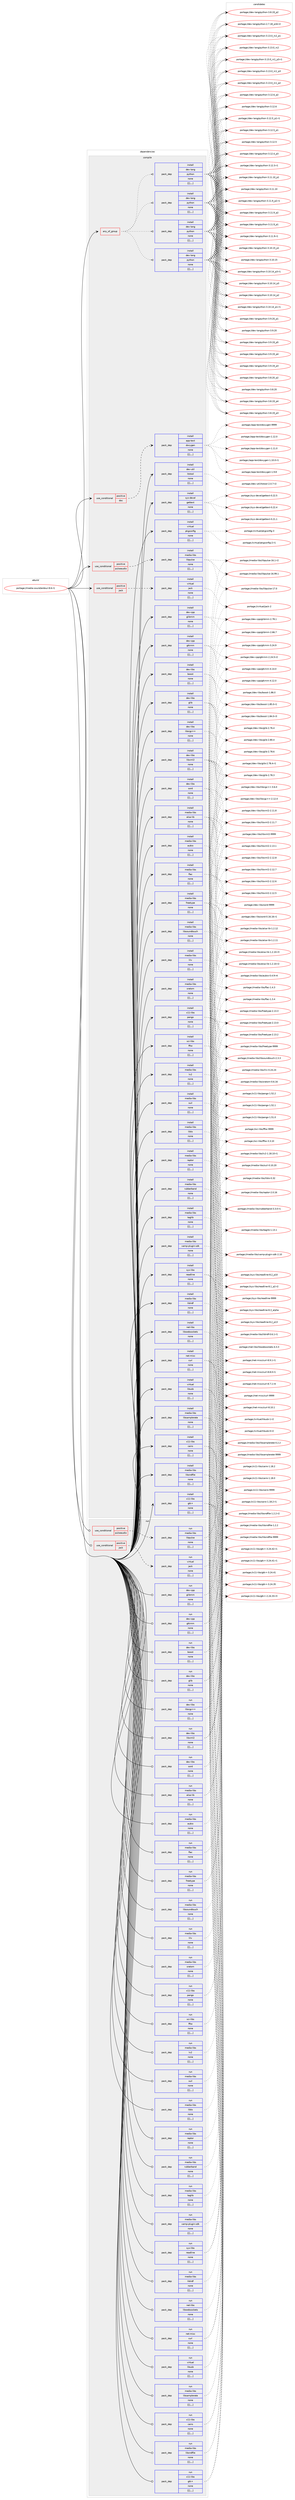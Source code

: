 digraph prolog {

# *************
# Graph options
# *************

newrank=true;
concentrate=true;
compound=true;
graph [rankdir=LR,fontname=Helvetica,fontsize=10,ranksep=1.5];#, ranksep=2.5, nodesep=0.2];
edge  [arrowhead=vee];
node  [fontname=Helvetica,fontsize=10];

# **********
# The ebuild
# **********

subgraph cluster_leftcol {
color=gray;
label=<<i>ebuild</i>>;
id [label="portage://media-sound/ardour-8.6-r1", color=red, width=4, href="../media-sound/ardour-8.6-r1.svg"];
}

# ****************
# The dependencies
# ****************

subgraph cluster_midcol {
color=gray;
label=<<i>dependencies</i>>;
subgraph cluster_compile {
fillcolor="#eeeeee";
style=filled;
label=<<i>compile</i>>;
subgraph any2297 {
dependency322622 [label=<<TABLE BORDER="0" CELLBORDER="1" CELLSPACING="0" CELLPADDING="4"><TR><TD CELLPADDING="10">any_of_group</TD></TR></TABLE>>, shape=none, color=red];subgraph pack237457 {
dependency322623 [label=<<TABLE BORDER="0" CELLBORDER="1" CELLSPACING="0" CELLPADDING="4" WIDTH="220"><TR><TD ROWSPAN="6" CELLPADDING="30">pack_dep</TD></TR><TR><TD WIDTH="110">install</TD></TR><TR><TD>dev-lang</TD></TR><TR><TD>python</TD></TR><TR><TD>none</TD></TR><TR><TD>[[],,,,]</TD></TR></TABLE>>, shape=none, color=blue];
}
dependency322622:e -> dependency322623:w [weight=20,style="dotted",arrowhead="oinv"];
subgraph pack237458 {
dependency322624 [label=<<TABLE BORDER="0" CELLBORDER="1" CELLSPACING="0" CELLPADDING="4" WIDTH="220"><TR><TD ROWSPAN="6" CELLPADDING="30">pack_dep</TD></TR><TR><TD WIDTH="110">install</TD></TR><TR><TD>dev-lang</TD></TR><TR><TD>python</TD></TR><TR><TD>none</TD></TR><TR><TD>[[],,,,]</TD></TR></TABLE>>, shape=none, color=blue];
}
dependency322622:e -> dependency322624:w [weight=20,style="dotted",arrowhead="oinv"];
subgraph pack237459 {
dependency322625 [label=<<TABLE BORDER="0" CELLBORDER="1" CELLSPACING="0" CELLPADDING="4" WIDTH="220"><TR><TD ROWSPAN="6" CELLPADDING="30">pack_dep</TD></TR><TR><TD WIDTH="110">install</TD></TR><TR><TD>dev-lang</TD></TR><TR><TD>python</TD></TR><TR><TD>none</TD></TR><TR><TD>[[],,,,]</TD></TR></TABLE>>, shape=none, color=blue];
}
dependency322622:e -> dependency322625:w [weight=20,style="dotted",arrowhead="oinv"];
subgraph pack237460 {
dependency322626 [label=<<TABLE BORDER="0" CELLBORDER="1" CELLSPACING="0" CELLPADDING="4" WIDTH="220"><TR><TD ROWSPAN="6" CELLPADDING="30">pack_dep</TD></TR><TR><TD WIDTH="110">install</TD></TR><TR><TD>dev-lang</TD></TR><TR><TD>python</TD></TR><TR><TD>none</TD></TR><TR><TD>[[],,,,]</TD></TR></TABLE>>, shape=none, color=blue];
}
dependency322622:e -> dependency322626:w [weight=20,style="dotted",arrowhead="oinv"];
}
id:e -> dependency322622:w [weight=20,style="solid",arrowhead="vee"];
subgraph cond82696 {
dependency322627 [label=<<TABLE BORDER="0" CELLBORDER="1" CELLSPACING="0" CELLPADDING="4"><TR><TD ROWSPAN="3" CELLPADDING="10">use_conditional</TD></TR><TR><TD>positive</TD></TR><TR><TD>doc</TD></TR></TABLE>>, shape=none, color=red];
subgraph pack237461 {
dependency322628 [label=<<TABLE BORDER="0" CELLBORDER="1" CELLSPACING="0" CELLPADDING="4" WIDTH="220"><TR><TD ROWSPAN="6" CELLPADDING="30">pack_dep</TD></TR><TR><TD WIDTH="110">install</TD></TR><TR><TD>app-text</TD></TR><TR><TD>doxygen</TD></TR><TR><TD>none</TD></TR><TR><TD>[[],,,,]</TD></TR></TABLE>>, shape=none, color=blue];
}
dependency322627:e -> dependency322628:w [weight=20,style="dashed",arrowhead="vee"];
}
id:e -> dependency322627:w [weight=20,style="solid",arrowhead="vee"];
subgraph cond82697 {
dependency322629 [label=<<TABLE BORDER="0" CELLBORDER="1" CELLSPACING="0" CELLPADDING="4"><TR><TD ROWSPAN="3" CELLPADDING="10">use_conditional</TD></TR><TR><TD>positive</TD></TR><TR><TD>jack</TD></TR></TABLE>>, shape=none, color=red];
subgraph pack237462 {
dependency322630 [label=<<TABLE BORDER="0" CELLBORDER="1" CELLSPACING="0" CELLPADDING="4" WIDTH="220"><TR><TD ROWSPAN="6" CELLPADDING="30">pack_dep</TD></TR><TR><TD WIDTH="110">install</TD></TR><TR><TD>virtual</TD></TR><TR><TD>jack</TD></TR><TR><TD>none</TD></TR><TR><TD>[[],,,,]</TD></TR></TABLE>>, shape=none, color=blue];
}
dependency322629:e -> dependency322630:w [weight=20,style="dashed",arrowhead="vee"];
}
id:e -> dependency322629:w [weight=20,style="solid",arrowhead="vee"];
subgraph cond82698 {
dependency322631 [label=<<TABLE BORDER="0" CELLBORDER="1" CELLSPACING="0" CELLPADDING="4"><TR><TD ROWSPAN="3" CELLPADDING="10">use_conditional</TD></TR><TR><TD>positive</TD></TR><TR><TD>pulseaudio</TD></TR></TABLE>>, shape=none, color=red];
subgraph pack237463 {
dependency322632 [label=<<TABLE BORDER="0" CELLBORDER="1" CELLSPACING="0" CELLPADDING="4" WIDTH="220"><TR><TD ROWSPAN="6" CELLPADDING="30">pack_dep</TD></TR><TR><TD WIDTH="110">install</TD></TR><TR><TD>media-libs</TD></TR><TR><TD>libpulse</TD></TR><TR><TD>none</TD></TR><TR><TD>[[],,,,]</TD></TR></TABLE>>, shape=none, color=blue];
}
dependency322631:e -> dependency322632:w [weight=20,style="dashed",arrowhead="vee"];
}
id:e -> dependency322631:w [weight=20,style="solid",arrowhead="vee"];
subgraph pack237464 {
dependency322633 [label=<<TABLE BORDER="0" CELLBORDER="1" CELLSPACING="0" CELLPADDING="4" WIDTH="220"><TR><TD ROWSPAN="6" CELLPADDING="30">pack_dep</TD></TR><TR><TD WIDTH="110">install</TD></TR><TR><TD>dev-cpp</TD></TR><TR><TD>glibmm</TD></TR><TR><TD>none</TD></TR><TR><TD>[[],,,,]</TD></TR></TABLE>>, shape=none, color=blue];
}
id:e -> dependency322633:w [weight=20,style="solid",arrowhead="vee"];
subgraph pack237465 {
dependency322634 [label=<<TABLE BORDER="0" CELLBORDER="1" CELLSPACING="0" CELLPADDING="4" WIDTH="220"><TR><TD ROWSPAN="6" CELLPADDING="30">pack_dep</TD></TR><TR><TD WIDTH="110">install</TD></TR><TR><TD>dev-cpp</TD></TR><TR><TD>gtkmm</TD></TR><TR><TD>none</TD></TR><TR><TD>[[],,,,]</TD></TR></TABLE>>, shape=none, color=blue];
}
id:e -> dependency322634:w [weight=20,style="solid",arrowhead="vee"];
subgraph pack237466 {
dependency322635 [label=<<TABLE BORDER="0" CELLBORDER="1" CELLSPACING="0" CELLPADDING="4" WIDTH="220"><TR><TD ROWSPAN="6" CELLPADDING="30">pack_dep</TD></TR><TR><TD WIDTH="110">install</TD></TR><TR><TD>dev-libs</TD></TR><TR><TD>boost</TD></TR><TR><TD>none</TD></TR><TR><TD>[[],,,,]</TD></TR></TABLE>>, shape=none, color=blue];
}
id:e -> dependency322635:w [weight=20,style="solid",arrowhead="vee"];
subgraph pack237467 {
dependency322636 [label=<<TABLE BORDER="0" CELLBORDER="1" CELLSPACING="0" CELLPADDING="4" WIDTH="220"><TR><TD ROWSPAN="6" CELLPADDING="30">pack_dep</TD></TR><TR><TD WIDTH="110">install</TD></TR><TR><TD>dev-libs</TD></TR><TR><TD>glib</TD></TR><TR><TD>none</TD></TR><TR><TD>[[],,,,]</TD></TR></TABLE>>, shape=none, color=blue];
}
id:e -> dependency322636:w [weight=20,style="solid",arrowhead="vee"];
subgraph pack237468 {
dependency322637 [label=<<TABLE BORDER="0" CELLBORDER="1" CELLSPACING="0" CELLPADDING="4" WIDTH="220"><TR><TD ROWSPAN="6" CELLPADDING="30">pack_dep</TD></TR><TR><TD WIDTH="110">install</TD></TR><TR><TD>dev-libs</TD></TR><TR><TD>libsigc++</TD></TR><TR><TD>none</TD></TR><TR><TD>[[],,,,]</TD></TR></TABLE>>, shape=none, color=blue];
}
id:e -> dependency322637:w [weight=20,style="solid",arrowhead="vee"];
subgraph pack237469 {
dependency322638 [label=<<TABLE BORDER="0" CELLBORDER="1" CELLSPACING="0" CELLPADDING="4" WIDTH="220"><TR><TD ROWSPAN="6" CELLPADDING="30">pack_dep</TD></TR><TR><TD WIDTH="110">install</TD></TR><TR><TD>dev-libs</TD></TR><TR><TD>libxml2</TD></TR><TR><TD>none</TD></TR><TR><TD>[[],,,,]</TD></TR></TABLE>>, shape=none, color=blue];
}
id:e -> dependency322638:w [weight=20,style="solid",arrowhead="vee"];
subgraph pack237470 {
dependency322639 [label=<<TABLE BORDER="0" CELLBORDER="1" CELLSPACING="0" CELLPADDING="4" WIDTH="220"><TR><TD ROWSPAN="6" CELLPADDING="30">pack_dep</TD></TR><TR><TD WIDTH="110">install</TD></TR><TR><TD>dev-libs</TD></TR><TR><TD>sord</TD></TR><TR><TD>none</TD></TR><TR><TD>[[],,,,]</TD></TR></TABLE>>, shape=none, color=blue];
}
id:e -> dependency322639:w [weight=20,style="solid",arrowhead="vee"];
subgraph pack237471 {
dependency322640 [label=<<TABLE BORDER="0" CELLBORDER="1" CELLSPACING="0" CELLPADDING="4" WIDTH="220"><TR><TD ROWSPAN="6" CELLPADDING="30">pack_dep</TD></TR><TR><TD WIDTH="110">install</TD></TR><TR><TD>dev-util</TD></TR><TR><TD>itstool</TD></TR><TR><TD>none</TD></TR><TR><TD>[[],,,,]</TD></TR></TABLE>>, shape=none, color=blue];
}
id:e -> dependency322640:w [weight=20,style="solid",arrowhead="vee"];
subgraph pack237472 {
dependency322641 [label=<<TABLE BORDER="0" CELLBORDER="1" CELLSPACING="0" CELLPADDING="4" WIDTH="220"><TR><TD ROWSPAN="6" CELLPADDING="30">pack_dep</TD></TR><TR><TD WIDTH="110">install</TD></TR><TR><TD>media-libs</TD></TR><TR><TD>alsa-lib</TD></TR><TR><TD>none</TD></TR><TR><TD>[[],,,,]</TD></TR></TABLE>>, shape=none, color=blue];
}
id:e -> dependency322641:w [weight=20,style="solid",arrowhead="vee"];
subgraph pack237473 {
dependency322642 [label=<<TABLE BORDER="0" CELLBORDER="1" CELLSPACING="0" CELLPADDING="4" WIDTH="220"><TR><TD ROWSPAN="6" CELLPADDING="30">pack_dep</TD></TR><TR><TD WIDTH="110">install</TD></TR><TR><TD>media-libs</TD></TR><TR><TD>aubio</TD></TR><TR><TD>none</TD></TR><TR><TD>[[],,,,]</TD></TR></TABLE>>, shape=none, color=blue];
}
id:e -> dependency322642:w [weight=20,style="solid",arrowhead="vee"];
subgraph pack237474 {
dependency322643 [label=<<TABLE BORDER="0" CELLBORDER="1" CELLSPACING="0" CELLPADDING="4" WIDTH="220"><TR><TD ROWSPAN="6" CELLPADDING="30">pack_dep</TD></TR><TR><TD WIDTH="110">install</TD></TR><TR><TD>media-libs</TD></TR><TR><TD>flac</TD></TR><TR><TD>none</TD></TR><TR><TD>[[],,,,]</TD></TR></TABLE>>, shape=none, color=blue];
}
id:e -> dependency322643:w [weight=20,style="solid",arrowhead="vee"];
subgraph pack237475 {
dependency322644 [label=<<TABLE BORDER="0" CELLBORDER="1" CELLSPACING="0" CELLPADDING="4" WIDTH="220"><TR><TD ROWSPAN="6" CELLPADDING="30">pack_dep</TD></TR><TR><TD WIDTH="110">install</TD></TR><TR><TD>media-libs</TD></TR><TR><TD>freetype</TD></TR><TR><TD>none</TD></TR><TR><TD>[[],,,,]</TD></TR></TABLE>>, shape=none, color=blue];
}
id:e -> dependency322644:w [weight=20,style="solid",arrowhead="vee"];
subgraph pack237476 {
dependency322645 [label=<<TABLE BORDER="0" CELLBORDER="1" CELLSPACING="0" CELLPADDING="4" WIDTH="220"><TR><TD ROWSPAN="6" CELLPADDING="30">pack_dep</TD></TR><TR><TD WIDTH="110">install</TD></TR><TR><TD>media-libs</TD></TR><TR><TD>liblo</TD></TR><TR><TD>none</TD></TR><TR><TD>[[],,,,]</TD></TR></TABLE>>, shape=none, color=blue];
}
id:e -> dependency322645:w [weight=20,style="solid",arrowhead="vee"];
subgraph pack237477 {
dependency322646 [label=<<TABLE BORDER="0" CELLBORDER="1" CELLSPACING="0" CELLPADDING="4" WIDTH="220"><TR><TD ROWSPAN="6" CELLPADDING="30">pack_dep</TD></TR><TR><TD WIDTH="110">install</TD></TR><TR><TD>media-libs</TD></TR><TR><TD>liblrdf</TD></TR><TR><TD>none</TD></TR><TR><TD>[[],,,,]</TD></TR></TABLE>>, shape=none, color=blue];
}
id:e -> dependency322646:w [weight=20,style="solid",arrowhead="vee"];
subgraph pack237478 {
dependency322647 [label=<<TABLE BORDER="0" CELLBORDER="1" CELLSPACING="0" CELLPADDING="4" WIDTH="220"><TR><TD ROWSPAN="6" CELLPADDING="30">pack_dep</TD></TR><TR><TD WIDTH="110">install</TD></TR><TR><TD>media-libs</TD></TR><TR><TD>libsamplerate</TD></TR><TR><TD>none</TD></TR><TR><TD>[[],,,,]</TD></TR></TABLE>>, shape=none, color=blue];
}
id:e -> dependency322647:w [weight=20,style="solid",arrowhead="vee"];
subgraph pack237479 {
dependency322648 [label=<<TABLE BORDER="0" CELLBORDER="1" CELLSPACING="0" CELLPADDING="4" WIDTH="220"><TR><TD ROWSPAN="6" CELLPADDING="30">pack_dep</TD></TR><TR><TD WIDTH="110">install</TD></TR><TR><TD>media-libs</TD></TR><TR><TD>libsndfile</TD></TR><TR><TD>none</TD></TR><TR><TD>[[],,,,]</TD></TR></TABLE>>, shape=none, color=blue];
}
id:e -> dependency322648:w [weight=20,style="solid",arrowhead="vee"];
subgraph pack237480 {
dependency322649 [label=<<TABLE BORDER="0" CELLBORDER="1" CELLSPACING="0" CELLPADDING="4" WIDTH="220"><TR><TD ROWSPAN="6" CELLPADDING="30">pack_dep</TD></TR><TR><TD WIDTH="110">install</TD></TR><TR><TD>media-libs</TD></TR><TR><TD>libsoundtouch</TD></TR><TR><TD>none</TD></TR><TR><TD>[[],,,,]</TD></TR></TABLE>>, shape=none, color=blue];
}
id:e -> dependency322649:w [weight=20,style="solid",arrowhead="vee"];
subgraph pack237481 {
dependency322650 [label=<<TABLE BORDER="0" CELLBORDER="1" CELLSPACING="0" CELLPADDING="4" WIDTH="220"><TR><TD ROWSPAN="6" CELLPADDING="30">pack_dep</TD></TR><TR><TD WIDTH="110">install</TD></TR><TR><TD>media-libs</TD></TR><TR><TD>lilv</TD></TR><TR><TD>none</TD></TR><TR><TD>[[],,,,]</TD></TR></TABLE>>, shape=none, color=blue];
}
id:e -> dependency322650:w [weight=20,style="solid",arrowhead="vee"];
subgraph pack237482 {
dependency322651 [label=<<TABLE BORDER="0" CELLBORDER="1" CELLSPACING="0" CELLPADDING="4" WIDTH="220"><TR><TD ROWSPAN="6" CELLPADDING="30">pack_dep</TD></TR><TR><TD WIDTH="110">install</TD></TR><TR><TD>media-libs</TD></TR><TR><TD>lv2</TD></TR><TR><TD>none</TD></TR><TR><TD>[[],,,,]</TD></TR></TABLE>>, shape=none, color=blue];
}
id:e -> dependency322651:w [weight=20,style="solid",arrowhead="vee"];
subgraph pack237483 {
dependency322652 [label=<<TABLE BORDER="0" CELLBORDER="1" CELLSPACING="0" CELLPADDING="4" WIDTH="220"><TR><TD ROWSPAN="6" CELLPADDING="30">pack_dep</TD></TR><TR><TD WIDTH="110">install</TD></TR><TR><TD>media-libs</TD></TR><TR><TD>raptor</TD></TR><TR><TD>none</TD></TR><TR><TD>[[],,,,]</TD></TR></TABLE>>, shape=none, color=blue];
}
id:e -> dependency322652:w [weight=20,style="solid",arrowhead="vee"];
subgraph pack237484 {
dependency322653 [label=<<TABLE BORDER="0" CELLBORDER="1" CELLSPACING="0" CELLPADDING="4" WIDTH="220"><TR><TD ROWSPAN="6" CELLPADDING="30">pack_dep</TD></TR><TR><TD WIDTH="110">install</TD></TR><TR><TD>media-libs</TD></TR><TR><TD>rubberband</TD></TR><TR><TD>none</TD></TR><TR><TD>[[],,,,]</TD></TR></TABLE>>, shape=none, color=blue];
}
id:e -> dependency322653:w [weight=20,style="solid",arrowhead="vee"];
subgraph pack237485 {
dependency322654 [label=<<TABLE BORDER="0" CELLBORDER="1" CELLSPACING="0" CELLPADDING="4" WIDTH="220"><TR><TD ROWSPAN="6" CELLPADDING="30">pack_dep</TD></TR><TR><TD WIDTH="110">install</TD></TR><TR><TD>media-libs</TD></TR><TR><TD>sratom</TD></TR><TR><TD>none</TD></TR><TR><TD>[[],,,,]</TD></TR></TABLE>>, shape=none, color=blue];
}
id:e -> dependency322654:w [weight=20,style="solid",arrowhead="vee"];
subgraph pack237486 {
dependency322655 [label=<<TABLE BORDER="0" CELLBORDER="1" CELLSPACING="0" CELLPADDING="4" WIDTH="220"><TR><TD ROWSPAN="6" CELLPADDING="30">pack_dep</TD></TR><TR><TD WIDTH="110">install</TD></TR><TR><TD>media-libs</TD></TR><TR><TD>suil</TD></TR><TR><TD>none</TD></TR><TR><TD>[[],,,,]</TD></TR></TABLE>>, shape=none, color=blue];
}
id:e -> dependency322655:w [weight=20,style="solid",arrowhead="vee"];
subgraph pack237487 {
dependency322656 [label=<<TABLE BORDER="0" CELLBORDER="1" CELLSPACING="0" CELLPADDING="4" WIDTH="220"><TR><TD ROWSPAN="6" CELLPADDING="30">pack_dep</TD></TR><TR><TD WIDTH="110">install</TD></TR><TR><TD>media-libs</TD></TR><TR><TD>taglib</TD></TR><TR><TD>none</TD></TR><TR><TD>[[],,,,]</TD></TR></TABLE>>, shape=none, color=blue];
}
id:e -> dependency322656:w [weight=20,style="solid",arrowhead="vee"];
subgraph pack237488 {
dependency322657 [label=<<TABLE BORDER="0" CELLBORDER="1" CELLSPACING="0" CELLPADDING="4" WIDTH="220"><TR><TD ROWSPAN="6" CELLPADDING="30">pack_dep</TD></TR><TR><TD WIDTH="110">install</TD></TR><TR><TD>media-libs</TD></TR><TR><TD>vamp-plugin-sdk</TD></TR><TR><TD>none</TD></TR><TR><TD>[[],,,,]</TD></TR></TABLE>>, shape=none, color=blue];
}
id:e -> dependency322657:w [weight=20,style="solid",arrowhead="vee"];
subgraph pack237489 {
dependency322658 [label=<<TABLE BORDER="0" CELLBORDER="1" CELLSPACING="0" CELLPADDING="4" WIDTH="220"><TR><TD ROWSPAN="6" CELLPADDING="30">pack_dep</TD></TR><TR><TD WIDTH="110">install</TD></TR><TR><TD>net-libs</TD></TR><TR><TD>libwebsockets</TD></TR><TR><TD>none</TD></TR><TR><TD>[[],,,,]</TD></TR></TABLE>>, shape=none, color=blue];
}
id:e -> dependency322658:w [weight=20,style="solid",arrowhead="vee"];
subgraph pack237490 {
dependency322659 [label=<<TABLE BORDER="0" CELLBORDER="1" CELLSPACING="0" CELLPADDING="4" WIDTH="220"><TR><TD ROWSPAN="6" CELLPADDING="30">pack_dep</TD></TR><TR><TD WIDTH="110">install</TD></TR><TR><TD>net-misc</TD></TR><TR><TD>curl</TD></TR><TR><TD>none</TD></TR><TR><TD>[[],,,,]</TD></TR></TABLE>>, shape=none, color=blue];
}
id:e -> dependency322659:w [weight=20,style="solid",arrowhead="vee"];
subgraph pack237491 {
dependency322660 [label=<<TABLE BORDER="0" CELLBORDER="1" CELLSPACING="0" CELLPADDING="4" WIDTH="220"><TR><TD ROWSPAN="6" CELLPADDING="30">pack_dep</TD></TR><TR><TD WIDTH="110">install</TD></TR><TR><TD>sci-libs</TD></TR><TR><TD>fftw</TD></TR><TR><TD>none</TD></TR><TR><TD>[[],,,,]</TD></TR></TABLE>>, shape=none, color=blue];
}
id:e -> dependency322660:w [weight=20,style="solid",arrowhead="vee"];
subgraph pack237492 {
dependency322661 [label=<<TABLE BORDER="0" CELLBORDER="1" CELLSPACING="0" CELLPADDING="4" WIDTH="220"><TR><TD ROWSPAN="6" CELLPADDING="30">pack_dep</TD></TR><TR><TD WIDTH="110">install</TD></TR><TR><TD>sys-devel</TD></TR><TR><TD>gettext</TD></TR><TR><TD>none</TD></TR><TR><TD>[[],,,,]</TD></TR></TABLE>>, shape=none, color=blue];
}
id:e -> dependency322661:w [weight=20,style="solid",arrowhead="vee"];
subgraph pack237493 {
dependency322662 [label=<<TABLE BORDER="0" CELLBORDER="1" CELLSPACING="0" CELLPADDING="4" WIDTH="220"><TR><TD ROWSPAN="6" CELLPADDING="30">pack_dep</TD></TR><TR><TD WIDTH="110">install</TD></TR><TR><TD>sys-libs</TD></TR><TR><TD>readline</TD></TR><TR><TD>none</TD></TR><TR><TD>[[],,,,]</TD></TR></TABLE>>, shape=none, color=blue];
}
id:e -> dependency322662:w [weight=20,style="solid",arrowhead="vee"];
subgraph pack237494 {
dependency322663 [label=<<TABLE BORDER="0" CELLBORDER="1" CELLSPACING="0" CELLPADDING="4" WIDTH="220"><TR><TD ROWSPAN="6" CELLPADDING="30">pack_dep</TD></TR><TR><TD WIDTH="110">install</TD></TR><TR><TD>virtual</TD></TR><TR><TD>libusb</TD></TR><TR><TD>none</TD></TR><TR><TD>[[],,,,]</TD></TR></TABLE>>, shape=none, color=blue];
}
id:e -> dependency322663:w [weight=20,style="solid",arrowhead="vee"];
subgraph pack237495 {
dependency322664 [label=<<TABLE BORDER="0" CELLBORDER="1" CELLSPACING="0" CELLPADDING="4" WIDTH="220"><TR><TD ROWSPAN="6" CELLPADDING="30">pack_dep</TD></TR><TR><TD WIDTH="110">install</TD></TR><TR><TD>virtual</TD></TR><TR><TD>pkgconfig</TD></TR><TR><TD>none</TD></TR><TR><TD>[[],,,,]</TD></TR></TABLE>>, shape=none, color=blue];
}
id:e -> dependency322664:w [weight=20,style="solid",arrowhead="vee"];
subgraph pack237496 {
dependency322665 [label=<<TABLE BORDER="0" CELLBORDER="1" CELLSPACING="0" CELLPADDING="4" WIDTH="220"><TR><TD ROWSPAN="6" CELLPADDING="30">pack_dep</TD></TR><TR><TD WIDTH="110">install</TD></TR><TR><TD>x11-libs</TD></TR><TR><TD>cairo</TD></TR><TR><TD>none</TD></TR><TR><TD>[[],,,,]</TD></TR></TABLE>>, shape=none, color=blue];
}
id:e -> dependency322665:w [weight=20,style="solid",arrowhead="vee"];
subgraph pack237497 {
dependency322666 [label=<<TABLE BORDER="0" CELLBORDER="1" CELLSPACING="0" CELLPADDING="4" WIDTH="220"><TR><TD ROWSPAN="6" CELLPADDING="30">pack_dep</TD></TR><TR><TD WIDTH="110">install</TD></TR><TR><TD>x11-libs</TD></TR><TR><TD>gtk+</TD></TR><TR><TD>none</TD></TR><TR><TD>[[],,,,]</TD></TR></TABLE>>, shape=none, color=blue];
}
id:e -> dependency322666:w [weight=20,style="solid",arrowhead="vee"];
subgraph pack237498 {
dependency322667 [label=<<TABLE BORDER="0" CELLBORDER="1" CELLSPACING="0" CELLPADDING="4" WIDTH="220"><TR><TD ROWSPAN="6" CELLPADDING="30">pack_dep</TD></TR><TR><TD WIDTH="110">install</TD></TR><TR><TD>x11-libs</TD></TR><TR><TD>pango</TD></TR><TR><TD>none</TD></TR><TR><TD>[[],,,,]</TD></TR></TABLE>>, shape=none, color=blue];
}
id:e -> dependency322667:w [weight=20,style="solid",arrowhead="vee"];
}
subgraph cluster_compileandrun {
fillcolor="#eeeeee";
style=filled;
label=<<i>compile and run</i>>;
}
subgraph cluster_run {
fillcolor="#eeeeee";
style=filled;
label=<<i>run</i>>;
subgraph cond82699 {
dependency322668 [label=<<TABLE BORDER="0" CELLBORDER="1" CELLSPACING="0" CELLPADDING="4"><TR><TD ROWSPAN="3" CELLPADDING="10">use_conditional</TD></TR><TR><TD>positive</TD></TR><TR><TD>jack</TD></TR></TABLE>>, shape=none, color=red];
subgraph pack237499 {
dependency322669 [label=<<TABLE BORDER="0" CELLBORDER="1" CELLSPACING="0" CELLPADDING="4" WIDTH="220"><TR><TD ROWSPAN="6" CELLPADDING="30">pack_dep</TD></TR><TR><TD WIDTH="110">run</TD></TR><TR><TD>virtual</TD></TR><TR><TD>jack</TD></TR><TR><TD>none</TD></TR><TR><TD>[[],,,,]</TD></TR></TABLE>>, shape=none, color=blue];
}
dependency322668:e -> dependency322669:w [weight=20,style="dashed",arrowhead="vee"];
}
id:e -> dependency322668:w [weight=20,style="solid",arrowhead="odot"];
subgraph cond82700 {
dependency322670 [label=<<TABLE BORDER="0" CELLBORDER="1" CELLSPACING="0" CELLPADDING="4"><TR><TD ROWSPAN="3" CELLPADDING="10">use_conditional</TD></TR><TR><TD>positive</TD></TR><TR><TD>pulseaudio</TD></TR></TABLE>>, shape=none, color=red];
subgraph pack237500 {
dependency322671 [label=<<TABLE BORDER="0" CELLBORDER="1" CELLSPACING="0" CELLPADDING="4" WIDTH="220"><TR><TD ROWSPAN="6" CELLPADDING="30">pack_dep</TD></TR><TR><TD WIDTH="110">run</TD></TR><TR><TD>media-libs</TD></TR><TR><TD>libpulse</TD></TR><TR><TD>none</TD></TR><TR><TD>[[],,,,]</TD></TR></TABLE>>, shape=none, color=blue];
}
dependency322670:e -> dependency322671:w [weight=20,style="dashed",arrowhead="vee"];
}
id:e -> dependency322670:w [weight=20,style="solid",arrowhead="odot"];
subgraph pack237501 {
dependency322672 [label=<<TABLE BORDER="0" CELLBORDER="1" CELLSPACING="0" CELLPADDING="4" WIDTH="220"><TR><TD ROWSPAN="6" CELLPADDING="30">pack_dep</TD></TR><TR><TD WIDTH="110">run</TD></TR><TR><TD>dev-cpp</TD></TR><TR><TD>glibmm</TD></TR><TR><TD>none</TD></TR><TR><TD>[[],,,,]</TD></TR></TABLE>>, shape=none, color=blue];
}
id:e -> dependency322672:w [weight=20,style="solid",arrowhead="odot"];
subgraph pack237502 {
dependency322673 [label=<<TABLE BORDER="0" CELLBORDER="1" CELLSPACING="0" CELLPADDING="4" WIDTH="220"><TR><TD ROWSPAN="6" CELLPADDING="30">pack_dep</TD></TR><TR><TD WIDTH="110">run</TD></TR><TR><TD>dev-cpp</TD></TR><TR><TD>gtkmm</TD></TR><TR><TD>none</TD></TR><TR><TD>[[],,,,]</TD></TR></TABLE>>, shape=none, color=blue];
}
id:e -> dependency322673:w [weight=20,style="solid",arrowhead="odot"];
subgraph pack237503 {
dependency322674 [label=<<TABLE BORDER="0" CELLBORDER="1" CELLSPACING="0" CELLPADDING="4" WIDTH="220"><TR><TD ROWSPAN="6" CELLPADDING="30">pack_dep</TD></TR><TR><TD WIDTH="110">run</TD></TR><TR><TD>dev-libs</TD></TR><TR><TD>boost</TD></TR><TR><TD>none</TD></TR><TR><TD>[[],,,,]</TD></TR></TABLE>>, shape=none, color=blue];
}
id:e -> dependency322674:w [weight=20,style="solid",arrowhead="odot"];
subgraph pack237504 {
dependency322675 [label=<<TABLE BORDER="0" CELLBORDER="1" CELLSPACING="0" CELLPADDING="4" WIDTH="220"><TR><TD ROWSPAN="6" CELLPADDING="30">pack_dep</TD></TR><TR><TD WIDTH="110">run</TD></TR><TR><TD>dev-libs</TD></TR><TR><TD>glib</TD></TR><TR><TD>none</TD></TR><TR><TD>[[],,,,]</TD></TR></TABLE>>, shape=none, color=blue];
}
id:e -> dependency322675:w [weight=20,style="solid",arrowhead="odot"];
subgraph pack237505 {
dependency322676 [label=<<TABLE BORDER="0" CELLBORDER="1" CELLSPACING="0" CELLPADDING="4" WIDTH="220"><TR><TD ROWSPAN="6" CELLPADDING="30">pack_dep</TD></TR><TR><TD WIDTH="110">run</TD></TR><TR><TD>dev-libs</TD></TR><TR><TD>libsigc++</TD></TR><TR><TD>none</TD></TR><TR><TD>[[],,,,]</TD></TR></TABLE>>, shape=none, color=blue];
}
id:e -> dependency322676:w [weight=20,style="solid",arrowhead="odot"];
subgraph pack237506 {
dependency322677 [label=<<TABLE BORDER="0" CELLBORDER="1" CELLSPACING="0" CELLPADDING="4" WIDTH="220"><TR><TD ROWSPAN="6" CELLPADDING="30">pack_dep</TD></TR><TR><TD WIDTH="110">run</TD></TR><TR><TD>dev-libs</TD></TR><TR><TD>libxml2</TD></TR><TR><TD>none</TD></TR><TR><TD>[[],,,,]</TD></TR></TABLE>>, shape=none, color=blue];
}
id:e -> dependency322677:w [weight=20,style="solid",arrowhead="odot"];
subgraph pack237507 {
dependency322678 [label=<<TABLE BORDER="0" CELLBORDER="1" CELLSPACING="0" CELLPADDING="4" WIDTH="220"><TR><TD ROWSPAN="6" CELLPADDING="30">pack_dep</TD></TR><TR><TD WIDTH="110">run</TD></TR><TR><TD>dev-libs</TD></TR><TR><TD>sord</TD></TR><TR><TD>none</TD></TR><TR><TD>[[],,,,]</TD></TR></TABLE>>, shape=none, color=blue];
}
id:e -> dependency322678:w [weight=20,style="solid",arrowhead="odot"];
subgraph pack237508 {
dependency322679 [label=<<TABLE BORDER="0" CELLBORDER="1" CELLSPACING="0" CELLPADDING="4" WIDTH="220"><TR><TD ROWSPAN="6" CELLPADDING="30">pack_dep</TD></TR><TR><TD WIDTH="110">run</TD></TR><TR><TD>media-libs</TD></TR><TR><TD>alsa-lib</TD></TR><TR><TD>none</TD></TR><TR><TD>[[],,,,]</TD></TR></TABLE>>, shape=none, color=blue];
}
id:e -> dependency322679:w [weight=20,style="solid",arrowhead="odot"];
subgraph pack237509 {
dependency322680 [label=<<TABLE BORDER="0" CELLBORDER="1" CELLSPACING="0" CELLPADDING="4" WIDTH="220"><TR><TD ROWSPAN="6" CELLPADDING="30">pack_dep</TD></TR><TR><TD WIDTH="110">run</TD></TR><TR><TD>media-libs</TD></TR><TR><TD>aubio</TD></TR><TR><TD>none</TD></TR><TR><TD>[[],,,,]</TD></TR></TABLE>>, shape=none, color=blue];
}
id:e -> dependency322680:w [weight=20,style="solid",arrowhead="odot"];
subgraph pack237510 {
dependency322681 [label=<<TABLE BORDER="0" CELLBORDER="1" CELLSPACING="0" CELLPADDING="4" WIDTH="220"><TR><TD ROWSPAN="6" CELLPADDING="30">pack_dep</TD></TR><TR><TD WIDTH="110">run</TD></TR><TR><TD>media-libs</TD></TR><TR><TD>flac</TD></TR><TR><TD>none</TD></TR><TR><TD>[[],,,,]</TD></TR></TABLE>>, shape=none, color=blue];
}
id:e -> dependency322681:w [weight=20,style="solid",arrowhead="odot"];
subgraph pack237511 {
dependency322682 [label=<<TABLE BORDER="0" CELLBORDER="1" CELLSPACING="0" CELLPADDING="4" WIDTH="220"><TR><TD ROWSPAN="6" CELLPADDING="30">pack_dep</TD></TR><TR><TD WIDTH="110">run</TD></TR><TR><TD>media-libs</TD></TR><TR><TD>freetype</TD></TR><TR><TD>none</TD></TR><TR><TD>[[],,,,]</TD></TR></TABLE>>, shape=none, color=blue];
}
id:e -> dependency322682:w [weight=20,style="solid",arrowhead="odot"];
subgraph pack237512 {
dependency322683 [label=<<TABLE BORDER="0" CELLBORDER="1" CELLSPACING="0" CELLPADDING="4" WIDTH="220"><TR><TD ROWSPAN="6" CELLPADDING="30">pack_dep</TD></TR><TR><TD WIDTH="110">run</TD></TR><TR><TD>media-libs</TD></TR><TR><TD>liblo</TD></TR><TR><TD>none</TD></TR><TR><TD>[[],,,,]</TD></TR></TABLE>>, shape=none, color=blue];
}
id:e -> dependency322683:w [weight=20,style="solid",arrowhead="odot"];
subgraph pack237513 {
dependency322684 [label=<<TABLE BORDER="0" CELLBORDER="1" CELLSPACING="0" CELLPADDING="4" WIDTH="220"><TR><TD ROWSPAN="6" CELLPADDING="30">pack_dep</TD></TR><TR><TD WIDTH="110">run</TD></TR><TR><TD>media-libs</TD></TR><TR><TD>liblrdf</TD></TR><TR><TD>none</TD></TR><TR><TD>[[],,,,]</TD></TR></TABLE>>, shape=none, color=blue];
}
id:e -> dependency322684:w [weight=20,style="solid",arrowhead="odot"];
subgraph pack237514 {
dependency322685 [label=<<TABLE BORDER="0" CELLBORDER="1" CELLSPACING="0" CELLPADDING="4" WIDTH="220"><TR><TD ROWSPAN="6" CELLPADDING="30">pack_dep</TD></TR><TR><TD WIDTH="110">run</TD></TR><TR><TD>media-libs</TD></TR><TR><TD>libsamplerate</TD></TR><TR><TD>none</TD></TR><TR><TD>[[],,,,]</TD></TR></TABLE>>, shape=none, color=blue];
}
id:e -> dependency322685:w [weight=20,style="solid",arrowhead="odot"];
subgraph pack237515 {
dependency322686 [label=<<TABLE BORDER="0" CELLBORDER="1" CELLSPACING="0" CELLPADDING="4" WIDTH="220"><TR><TD ROWSPAN="6" CELLPADDING="30">pack_dep</TD></TR><TR><TD WIDTH="110">run</TD></TR><TR><TD>media-libs</TD></TR><TR><TD>libsndfile</TD></TR><TR><TD>none</TD></TR><TR><TD>[[],,,,]</TD></TR></TABLE>>, shape=none, color=blue];
}
id:e -> dependency322686:w [weight=20,style="solid",arrowhead="odot"];
subgraph pack237516 {
dependency322687 [label=<<TABLE BORDER="0" CELLBORDER="1" CELLSPACING="0" CELLPADDING="4" WIDTH="220"><TR><TD ROWSPAN="6" CELLPADDING="30">pack_dep</TD></TR><TR><TD WIDTH="110">run</TD></TR><TR><TD>media-libs</TD></TR><TR><TD>libsoundtouch</TD></TR><TR><TD>none</TD></TR><TR><TD>[[],,,,]</TD></TR></TABLE>>, shape=none, color=blue];
}
id:e -> dependency322687:w [weight=20,style="solid",arrowhead="odot"];
subgraph pack237517 {
dependency322688 [label=<<TABLE BORDER="0" CELLBORDER="1" CELLSPACING="0" CELLPADDING="4" WIDTH="220"><TR><TD ROWSPAN="6" CELLPADDING="30">pack_dep</TD></TR><TR><TD WIDTH="110">run</TD></TR><TR><TD>media-libs</TD></TR><TR><TD>lilv</TD></TR><TR><TD>none</TD></TR><TR><TD>[[],,,,]</TD></TR></TABLE>>, shape=none, color=blue];
}
id:e -> dependency322688:w [weight=20,style="solid",arrowhead="odot"];
subgraph pack237518 {
dependency322689 [label=<<TABLE BORDER="0" CELLBORDER="1" CELLSPACING="0" CELLPADDING="4" WIDTH="220"><TR><TD ROWSPAN="6" CELLPADDING="30">pack_dep</TD></TR><TR><TD WIDTH="110">run</TD></TR><TR><TD>media-libs</TD></TR><TR><TD>lv2</TD></TR><TR><TD>none</TD></TR><TR><TD>[[],,,,]</TD></TR></TABLE>>, shape=none, color=blue];
}
id:e -> dependency322689:w [weight=20,style="solid",arrowhead="odot"];
subgraph pack237519 {
dependency322690 [label=<<TABLE BORDER="0" CELLBORDER="1" CELLSPACING="0" CELLPADDING="4" WIDTH="220"><TR><TD ROWSPAN="6" CELLPADDING="30">pack_dep</TD></TR><TR><TD WIDTH="110">run</TD></TR><TR><TD>media-libs</TD></TR><TR><TD>raptor</TD></TR><TR><TD>none</TD></TR><TR><TD>[[],,,,]</TD></TR></TABLE>>, shape=none, color=blue];
}
id:e -> dependency322690:w [weight=20,style="solid",arrowhead="odot"];
subgraph pack237520 {
dependency322691 [label=<<TABLE BORDER="0" CELLBORDER="1" CELLSPACING="0" CELLPADDING="4" WIDTH="220"><TR><TD ROWSPAN="6" CELLPADDING="30">pack_dep</TD></TR><TR><TD WIDTH="110">run</TD></TR><TR><TD>media-libs</TD></TR><TR><TD>rubberband</TD></TR><TR><TD>none</TD></TR><TR><TD>[[],,,,]</TD></TR></TABLE>>, shape=none, color=blue];
}
id:e -> dependency322691:w [weight=20,style="solid",arrowhead="odot"];
subgraph pack237521 {
dependency322692 [label=<<TABLE BORDER="0" CELLBORDER="1" CELLSPACING="0" CELLPADDING="4" WIDTH="220"><TR><TD ROWSPAN="6" CELLPADDING="30">pack_dep</TD></TR><TR><TD WIDTH="110">run</TD></TR><TR><TD>media-libs</TD></TR><TR><TD>sratom</TD></TR><TR><TD>none</TD></TR><TR><TD>[[],,,,]</TD></TR></TABLE>>, shape=none, color=blue];
}
id:e -> dependency322692:w [weight=20,style="solid",arrowhead="odot"];
subgraph pack237522 {
dependency322693 [label=<<TABLE BORDER="0" CELLBORDER="1" CELLSPACING="0" CELLPADDING="4" WIDTH="220"><TR><TD ROWSPAN="6" CELLPADDING="30">pack_dep</TD></TR><TR><TD WIDTH="110">run</TD></TR><TR><TD>media-libs</TD></TR><TR><TD>suil</TD></TR><TR><TD>none</TD></TR><TR><TD>[[],,,,]</TD></TR></TABLE>>, shape=none, color=blue];
}
id:e -> dependency322693:w [weight=20,style="solid",arrowhead="odot"];
subgraph pack237523 {
dependency322694 [label=<<TABLE BORDER="0" CELLBORDER="1" CELLSPACING="0" CELLPADDING="4" WIDTH="220"><TR><TD ROWSPAN="6" CELLPADDING="30">pack_dep</TD></TR><TR><TD WIDTH="110">run</TD></TR><TR><TD>media-libs</TD></TR><TR><TD>taglib</TD></TR><TR><TD>none</TD></TR><TR><TD>[[],,,,]</TD></TR></TABLE>>, shape=none, color=blue];
}
id:e -> dependency322694:w [weight=20,style="solid",arrowhead="odot"];
subgraph pack237524 {
dependency322695 [label=<<TABLE BORDER="0" CELLBORDER="1" CELLSPACING="0" CELLPADDING="4" WIDTH="220"><TR><TD ROWSPAN="6" CELLPADDING="30">pack_dep</TD></TR><TR><TD WIDTH="110">run</TD></TR><TR><TD>media-libs</TD></TR><TR><TD>vamp-plugin-sdk</TD></TR><TR><TD>none</TD></TR><TR><TD>[[],,,,]</TD></TR></TABLE>>, shape=none, color=blue];
}
id:e -> dependency322695:w [weight=20,style="solid",arrowhead="odot"];
subgraph pack237525 {
dependency322696 [label=<<TABLE BORDER="0" CELLBORDER="1" CELLSPACING="0" CELLPADDING="4" WIDTH="220"><TR><TD ROWSPAN="6" CELLPADDING="30">pack_dep</TD></TR><TR><TD WIDTH="110">run</TD></TR><TR><TD>net-libs</TD></TR><TR><TD>libwebsockets</TD></TR><TR><TD>none</TD></TR><TR><TD>[[],,,,]</TD></TR></TABLE>>, shape=none, color=blue];
}
id:e -> dependency322696:w [weight=20,style="solid",arrowhead="odot"];
subgraph pack237526 {
dependency322697 [label=<<TABLE BORDER="0" CELLBORDER="1" CELLSPACING="0" CELLPADDING="4" WIDTH="220"><TR><TD ROWSPAN="6" CELLPADDING="30">pack_dep</TD></TR><TR><TD WIDTH="110">run</TD></TR><TR><TD>net-misc</TD></TR><TR><TD>curl</TD></TR><TR><TD>none</TD></TR><TR><TD>[[],,,,]</TD></TR></TABLE>>, shape=none, color=blue];
}
id:e -> dependency322697:w [weight=20,style="solid",arrowhead="odot"];
subgraph pack237527 {
dependency322698 [label=<<TABLE BORDER="0" CELLBORDER="1" CELLSPACING="0" CELLPADDING="4" WIDTH="220"><TR><TD ROWSPAN="6" CELLPADDING="30">pack_dep</TD></TR><TR><TD WIDTH="110">run</TD></TR><TR><TD>sci-libs</TD></TR><TR><TD>fftw</TD></TR><TR><TD>none</TD></TR><TR><TD>[[],,,,]</TD></TR></TABLE>>, shape=none, color=blue];
}
id:e -> dependency322698:w [weight=20,style="solid",arrowhead="odot"];
subgraph pack237528 {
dependency322699 [label=<<TABLE BORDER="0" CELLBORDER="1" CELLSPACING="0" CELLPADDING="4" WIDTH="220"><TR><TD ROWSPAN="6" CELLPADDING="30">pack_dep</TD></TR><TR><TD WIDTH="110">run</TD></TR><TR><TD>sys-libs</TD></TR><TR><TD>readline</TD></TR><TR><TD>none</TD></TR><TR><TD>[[],,,,]</TD></TR></TABLE>>, shape=none, color=blue];
}
id:e -> dependency322699:w [weight=20,style="solid",arrowhead="odot"];
subgraph pack237529 {
dependency322700 [label=<<TABLE BORDER="0" CELLBORDER="1" CELLSPACING="0" CELLPADDING="4" WIDTH="220"><TR><TD ROWSPAN="6" CELLPADDING="30">pack_dep</TD></TR><TR><TD WIDTH="110">run</TD></TR><TR><TD>virtual</TD></TR><TR><TD>libusb</TD></TR><TR><TD>none</TD></TR><TR><TD>[[],,,,]</TD></TR></TABLE>>, shape=none, color=blue];
}
id:e -> dependency322700:w [weight=20,style="solid",arrowhead="odot"];
subgraph pack237530 {
dependency322701 [label=<<TABLE BORDER="0" CELLBORDER="1" CELLSPACING="0" CELLPADDING="4" WIDTH="220"><TR><TD ROWSPAN="6" CELLPADDING="30">pack_dep</TD></TR><TR><TD WIDTH="110">run</TD></TR><TR><TD>x11-libs</TD></TR><TR><TD>cairo</TD></TR><TR><TD>none</TD></TR><TR><TD>[[],,,,]</TD></TR></TABLE>>, shape=none, color=blue];
}
id:e -> dependency322701:w [weight=20,style="solid",arrowhead="odot"];
subgraph pack237531 {
dependency322702 [label=<<TABLE BORDER="0" CELLBORDER="1" CELLSPACING="0" CELLPADDING="4" WIDTH="220"><TR><TD ROWSPAN="6" CELLPADDING="30">pack_dep</TD></TR><TR><TD WIDTH="110">run</TD></TR><TR><TD>x11-libs</TD></TR><TR><TD>gtk+</TD></TR><TR><TD>none</TD></TR><TR><TD>[[],,,,]</TD></TR></TABLE>>, shape=none, color=blue];
}
id:e -> dependency322702:w [weight=20,style="solid",arrowhead="odot"];
subgraph pack237532 {
dependency322703 [label=<<TABLE BORDER="0" CELLBORDER="1" CELLSPACING="0" CELLPADDING="4" WIDTH="220"><TR><TD ROWSPAN="6" CELLPADDING="30">pack_dep</TD></TR><TR><TD WIDTH="110">run</TD></TR><TR><TD>x11-libs</TD></TR><TR><TD>pango</TD></TR><TR><TD>none</TD></TR><TR><TD>[[],,,,]</TD></TR></TABLE>>, shape=none, color=blue];
}
id:e -> dependency322703:w [weight=20,style="solid",arrowhead="odot"];
}
}

# **************
# The candidates
# **************

subgraph cluster_choices {
rank=same;
color=gray;
label=<<i>candidates</i>>;

subgraph choice237457 {
color=black;
nodesep=1;
choice100101118451089711010347112121116104111110455146495146489511499509511249 [label="portage://dev-lang/python-3.13.0_rc2_p1", color=red, width=4,href="../dev-lang/python-3.13.0_rc2_p1.svg"];
choice10010111845108971101034711212111610411111045514649514648951149950 [label="portage://dev-lang/python-3.13.0_rc2", color=red, width=4,href="../dev-lang/python-3.13.0_rc2.svg"];
choice1001011184510897110103471121211161041111104551464951464895114994995112514511449 [label="portage://dev-lang/python-3.13.0_rc1_p3-r1", color=red, width=4,href="../dev-lang/python-3.13.0_rc1_p3-r1.svg"];
choice100101118451089711010347112121116104111110455146495146489511499499511251 [label="portage://dev-lang/python-3.13.0_rc1_p3", color=red, width=4,href="../dev-lang/python-3.13.0_rc1_p3.svg"];
choice100101118451089711010347112121116104111110455146495146489511499499511250 [label="portage://dev-lang/python-3.13.0_rc1_p2", color=red, width=4,href="../dev-lang/python-3.13.0_rc1_p2.svg"];
choice100101118451089711010347112121116104111110455146495046549511250 [label="portage://dev-lang/python-3.12.6_p2", color=red, width=4,href="../dev-lang/python-3.12.6_p2.svg"];
choice10010111845108971101034711212111610411111045514649504654 [label="portage://dev-lang/python-3.12.6", color=red, width=4,href="../dev-lang/python-3.12.6.svg"];
choice1001011184510897110103471121211161041111104551464950465395112494511449 [label="portage://dev-lang/python-3.12.5_p1-r1", color=red, width=4,href="../dev-lang/python-3.12.5_p1-r1.svg"];
choice100101118451089711010347112121116104111110455146495046539511249 [label="portage://dev-lang/python-3.12.5_p1", color=red, width=4,href="../dev-lang/python-3.12.5_p1.svg"];
choice10010111845108971101034711212111610411111045514649504653 [label="portage://dev-lang/python-3.12.5", color=red, width=4,href="../dev-lang/python-3.12.5.svg"];
choice100101118451089711010347112121116104111110455146495046529511251 [label="portage://dev-lang/python-3.12.4_p3", color=red, width=4,href="../dev-lang/python-3.12.4_p3.svg"];
choice100101118451089711010347112121116104111110455146495046514511449 [label="portage://dev-lang/python-3.12.3-r1", color=red, width=4,href="../dev-lang/python-3.12.3-r1.svg"];
choice10010111845108971101034711212111610411111045514649494649489511249 [label="portage://dev-lang/python-3.11.10_p1", color=red, width=4,href="../dev-lang/python-3.11.10_p1.svg"];
choice1001011184510897110103471121211161041111104551464949464948 [label="portage://dev-lang/python-3.11.10", color=red, width=4,href="../dev-lang/python-3.11.10.svg"];
choice1001011184510897110103471121211161041111104551464949465795112504511449 [label="portage://dev-lang/python-3.11.9_p2-r1", color=red, width=4,href="../dev-lang/python-3.11.9_p2-r1.svg"];
choice100101118451089711010347112121116104111110455146494946579511250 [label="portage://dev-lang/python-3.11.9_p2", color=red, width=4,href="../dev-lang/python-3.11.9_p2.svg"];
choice100101118451089711010347112121116104111110455146494946579511249 [label="portage://dev-lang/python-3.11.9_p1", color=red, width=4,href="../dev-lang/python-3.11.9_p1.svg"];
choice100101118451089711010347112121116104111110455146494946574511449 [label="portage://dev-lang/python-3.11.9-r1", color=red, width=4,href="../dev-lang/python-3.11.9-r1.svg"];
choice10010111845108971101034711212111610411111045514649484649539511249 [label="portage://dev-lang/python-3.10.15_p1", color=red, width=4,href="../dev-lang/python-3.10.15_p1.svg"];
choice1001011184510897110103471121211161041111104551464948464953 [label="portage://dev-lang/python-3.10.15", color=red, width=4,href="../dev-lang/python-3.10.15.svg"];
choice100101118451089711010347112121116104111110455146494846495295112514511449 [label="portage://dev-lang/python-3.10.14_p3-r1", color=red, width=4,href="../dev-lang/python-3.10.14_p3-r1.svg"];
choice10010111845108971101034711212111610411111045514649484649529511251 [label="portage://dev-lang/python-3.10.14_p3", color=red, width=4,href="../dev-lang/python-3.10.14_p3.svg"];
choice10010111845108971101034711212111610411111045514649484649529511250 [label="portage://dev-lang/python-3.10.14_p2", color=red, width=4,href="../dev-lang/python-3.10.14_p2.svg"];
choice100101118451089711010347112121116104111110455146494846495295112494511449 [label="portage://dev-lang/python-3.10.14_p1-r1", color=red, width=4,href="../dev-lang/python-3.10.14_p1-r1.svg"];
choice100101118451089711010347112121116104111110455146574650489511249 [label="portage://dev-lang/python-3.9.20_p1", color=red, width=4,href="../dev-lang/python-3.9.20_p1.svg"];
choice10010111845108971101034711212111610411111045514657465048 [label="portage://dev-lang/python-3.9.20", color=red, width=4,href="../dev-lang/python-3.9.20.svg"];
choice100101118451089711010347112121116104111110455146574649579511253 [label="portage://dev-lang/python-3.9.19_p5", color=red, width=4,href="../dev-lang/python-3.9.19_p5.svg"];
choice100101118451089711010347112121116104111110455146574649579511252 [label="portage://dev-lang/python-3.9.19_p4", color=red, width=4,href="../dev-lang/python-3.9.19_p4.svg"];
choice100101118451089711010347112121116104111110455146574649579511251 [label="portage://dev-lang/python-3.9.19_p3", color=red, width=4,href="../dev-lang/python-3.9.19_p3.svg"];
choice100101118451089711010347112121116104111110455146564650489511250 [label="portage://dev-lang/python-3.8.20_p2", color=red, width=4,href="../dev-lang/python-3.8.20_p2.svg"];
choice10010111845108971101034711212111610411111045514656465048 [label="portage://dev-lang/python-3.8.20", color=red, width=4,href="../dev-lang/python-3.8.20.svg"];
choice100101118451089711010347112121116104111110455146564649579511252 [label="portage://dev-lang/python-3.8.19_p4", color=red, width=4,href="../dev-lang/python-3.8.19_p4.svg"];
choice100101118451089711010347112121116104111110455146564649579511251 [label="portage://dev-lang/python-3.8.19_p3", color=red, width=4,href="../dev-lang/python-3.8.19_p3.svg"];
choice100101118451089711010347112121116104111110455146564649579511250 [label="portage://dev-lang/python-3.8.19_p2", color=red, width=4,href="../dev-lang/python-3.8.19_p2.svg"];
choice100101118451089711010347112121116104111110455046554649569511249544511450 [label="portage://dev-lang/python-2.7.18_p16-r2", color=red, width=4,href="../dev-lang/python-2.7.18_p16-r2.svg"];
dependency322623:e -> choice100101118451089711010347112121116104111110455146495146489511499509511249:w [style=dotted,weight="100"];
dependency322623:e -> choice10010111845108971101034711212111610411111045514649514648951149950:w [style=dotted,weight="100"];
dependency322623:e -> choice1001011184510897110103471121211161041111104551464951464895114994995112514511449:w [style=dotted,weight="100"];
dependency322623:e -> choice100101118451089711010347112121116104111110455146495146489511499499511251:w [style=dotted,weight="100"];
dependency322623:e -> choice100101118451089711010347112121116104111110455146495146489511499499511250:w [style=dotted,weight="100"];
dependency322623:e -> choice100101118451089711010347112121116104111110455146495046549511250:w [style=dotted,weight="100"];
dependency322623:e -> choice10010111845108971101034711212111610411111045514649504654:w [style=dotted,weight="100"];
dependency322623:e -> choice1001011184510897110103471121211161041111104551464950465395112494511449:w [style=dotted,weight="100"];
dependency322623:e -> choice100101118451089711010347112121116104111110455146495046539511249:w [style=dotted,weight="100"];
dependency322623:e -> choice10010111845108971101034711212111610411111045514649504653:w [style=dotted,weight="100"];
dependency322623:e -> choice100101118451089711010347112121116104111110455146495046529511251:w [style=dotted,weight="100"];
dependency322623:e -> choice100101118451089711010347112121116104111110455146495046514511449:w [style=dotted,weight="100"];
dependency322623:e -> choice10010111845108971101034711212111610411111045514649494649489511249:w [style=dotted,weight="100"];
dependency322623:e -> choice1001011184510897110103471121211161041111104551464949464948:w [style=dotted,weight="100"];
dependency322623:e -> choice1001011184510897110103471121211161041111104551464949465795112504511449:w [style=dotted,weight="100"];
dependency322623:e -> choice100101118451089711010347112121116104111110455146494946579511250:w [style=dotted,weight="100"];
dependency322623:e -> choice100101118451089711010347112121116104111110455146494946579511249:w [style=dotted,weight="100"];
dependency322623:e -> choice100101118451089711010347112121116104111110455146494946574511449:w [style=dotted,weight="100"];
dependency322623:e -> choice10010111845108971101034711212111610411111045514649484649539511249:w [style=dotted,weight="100"];
dependency322623:e -> choice1001011184510897110103471121211161041111104551464948464953:w [style=dotted,weight="100"];
dependency322623:e -> choice100101118451089711010347112121116104111110455146494846495295112514511449:w [style=dotted,weight="100"];
dependency322623:e -> choice10010111845108971101034711212111610411111045514649484649529511251:w [style=dotted,weight="100"];
dependency322623:e -> choice10010111845108971101034711212111610411111045514649484649529511250:w [style=dotted,weight="100"];
dependency322623:e -> choice100101118451089711010347112121116104111110455146494846495295112494511449:w [style=dotted,weight="100"];
dependency322623:e -> choice100101118451089711010347112121116104111110455146574650489511249:w [style=dotted,weight="100"];
dependency322623:e -> choice10010111845108971101034711212111610411111045514657465048:w [style=dotted,weight="100"];
dependency322623:e -> choice100101118451089711010347112121116104111110455146574649579511253:w [style=dotted,weight="100"];
dependency322623:e -> choice100101118451089711010347112121116104111110455146574649579511252:w [style=dotted,weight="100"];
dependency322623:e -> choice100101118451089711010347112121116104111110455146574649579511251:w [style=dotted,weight="100"];
dependency322623:e -> choice100101118451089711010347112121116104111110455146564650489511250:w [style=dotted,weight="100"];
dependency322623:e -> choice10010111845108971101034711212111610411111045514656465048:w [style=dotted,weight="100"];
dependency322623:e -> choice100101118451089711010347112121116104111110455146564649579511252:w [style=dotted,weight="100"];
dependency322623:e -> choice100101118451089711010347112121116104111110455146564649579511251:w [style=dotted,weight="100"];
dependency322623:e -> choice100101118451089711010347112121116104111110455146564649579511250:w [style=dotted,weight="100"];
dependency322623:e -> choice100101118451089711010347112121116104111110455046554649569511249544511450:w [style=dotted,weight="100"];
}
subgraph choice237458 {
color=black;
nodesep=1;
choice100101118451089711010347112121116104111110455146495146489511499509511249 [label="portage://dev-lang/python-3.13.0_rc2_p1", color=red, width=4,href="../dev-lang/python-3.13.0_rc2_p1.svg"];
choice10010111845108971101034711212111610411111045514649514648951149950 [label="portage://dev-lang/python-3.13.0_rc2", color=red, width=4,href="../dev-lang/python-3.13.0_rc2.svg"];
choice1001011184510897110103471121211161041111104551464951464895114994995112514511449 [label="portage://dev-lang/python-3.13.0_rc1_p3-r1", color=red, width=4,href="../dev-lang/python-3.13.0_rc1_p3-r1.svg"];
choice100101118451089711010347112121116104111110455146495146489511499499511251 [label="portage://dev-lang/python-3.13.0_rc1_p3", color=red, width=4,href="../dev-lang/python-3.13.0_rc1_p3.svg"];
choice100101118451089711010347112121116104111110455146495146489511499499511250 [label="portage://dev-lang/python-3.13.0_rc1_p2", color=red, width=4,href="../dev-lang/python-3.13.0_rc1_p2.svg"];
choice100101118451089711010347112121116104111110455146495046549511250 [label="portage://dev-lang/python-3.12.6_p2", color=red, width=4,href="../dev-lang/python-3.12.6_p2.svg"];
choice10010111845108971101034711212111610411111045514649504654 [label="portage://dev-lang/python-3.12.6", color=red, width=4,href="../dev-lang/python-3.12.6.svg"];
choice1001011184510897110103471121211161041111104551464950465395112494511449 [label="portage://dev-lang/python-3.12.5_p1-r1", color=red, width=4,href="../dev-lang/python-3.12.5_p1-r1.svg"];
choice100101118451089711010347112121116104111110455146495046539511249 [label="portage://dev-lang/python-3.12.5_p1", color=red, width=4,href="../dev-lang/python-3.12.5_p1.svg"];
choice10010111845108971101034711212111610411111045514649504653 [label="portage://dev-lang/python-3.12.5", color=red, width=4,href="../dev-lang/python-3.12.5.svg"];
choice100101118451089711010347112121116104111110455146495046529511251 [label="portage://dev-lang/python-3.12.4_p3", color=red, width=4,href="../dev-lang/python-3.12.4_p3.svg"];
choice100101118451089711010347112121116104111110455146495046514511449 [label="portage://dev-lang/python-3.12.3-r1", color=red, width=4,href="../dev-lang/python-3.12.3-r1.svg"];
choice10010111845108971101034711212111610411111045514649494649489511249 [label="portage://dev-lang/python-3.11.10_p1", color=red, width=4,href="../dev-lang/python-3.11.10_p1.svg"];
choice1001011184510897110103471121211161041111104551464949464948 [label="portage://dev-lang/python-3.11.10", color=red, width=4,href="../dev-lang/python-3.11.10.svg"];
choice1001011184510897110103471121211161041111104551464949465795112504511449 [label="portage://dev-lang/python-3.11.9_p2-r1", color=red, width=4,href="../dev-lang/python-3.11.9_p2-r1.svg"];
choice100101118451089711010347112121116104111110455146494946579511250 [label="portage://dev-lang/python-3.11.9_p2", color=red, width=4,href="../dev-lang/python-3.11.9_p2.svg"];
choice100101118451089711010347112121116104111110455146494946579511249 [label="portage://dev-lang/python-3.11.9_p1", color=red, width=4,href="../dev-lang/python-3.11.9_p1.svg"];
choice100101118451089711010347112121116104111110455146494946574511449 [label="portage://dev-lang/python-3.11.9-r1", color=red, width=4,href="../dev-lang/python-3.11.9-r1.svg"];
choice10010111845108971101034711212111610411111045514649484649539511249 [label="portage://dev-lang/python-3.10.15_p1", color=red, width=4,href="../dev-lang/python-3.10.15_p1.svg"];
choice1001011184510897110103471121211161041111104551464948464953 [label="portage://dev-lang/python-3.10.15", color=red, width=4,href="../dev-lang/python-3.10.15.svg"];
choice100101118451089711010347112121116104111110455146494846495295112514511449 [label="portage://dev-lang/python-3.10.14_p3-r1", color=red, width=4,href="../dev-lang/python-3.10.14_p3-r1.svg"];
choice10010111845108971101034711212111610411111045514649484649529511251 [label="portage://dev-lang/python-3.10.14_p3", color=red, width=4,href="../dev-lang/python-3.10.14_p3.svg"];
choice10010111845108971101034711212111610411111045514649484649529511250 [label="portage://dev-lang/python-3.10.14_p2", color=red, width=4,href="../dev-lang/python-3.10.14_p2.svg"];
choice100101118451089711010347112121116104111110455146494846495295112494511449 [label="portage://dev-lang/python-3.10.14_p1-r1", color=red, width=4,href="../dev-lang/python-3.10.14_p1-r1.svg"];
choice100101118451089711010347112121116104111110455146574650489511249 [label="portage://dev-lang/python-3.9.20_p1", color=red, width=4,href="../dev-lang/python-3.9.20_p1.svg"];
choice10010111845108971101034711212111610411111045514657465048 [label="portage://dev-lang/python-3.9.20", color=red, width=4,href="../dev-lang/python-3.9.20.svg"];
choice100101118451089711010347112121116104111110455146574649579511253 [label="portage://dev-lang/python-3.9.19_p5", color=red, width=4,href="../dev-lang/python-3.9.19_p5.svg"];
choice100101118451089711010347112121116104111110455146574649579511252 [label="portage://dev-lang/python-3.9.19_p4", color=red, width=4,href="../dev-lang/python-3.9.19_p4.svg"];
choice100101118451089711010347112121116104111110455146574649579511251 [label="portage://dev-lang/python-3.9.19_p3", color=red, width=4,href="../dev-lang/python-3.9.19_p3.svg"];
choice100101118451089711010347112121116104111110455146564650489511250 [label="portage://dev-lang/python-3.8.20_p2", color=red, width=4,href="../dev-lang/python-3.8.20_p2.svg"];
choice10010111845108971101034711212111610411111045514656465048 [label="portage://dev-lang/python-3.8.20", color=red, width=4,href="../dev-lang/python-3.8.20.svg"];
choice100101118451089711010347112121116104111110455146564649579511252 [label="portage://dev-lang/python-3.8.19_p4", color=red, width=4,href="../dev-lang/python-3.8.19_p4.svg"];
choice100101118451089711010347112121116104111110455146564649579511251 [label="portage://dev-lang/python-3.8.19_p3", color=red, width=4,href="../dev-lang/python-3.8.19_p3.svg"];
choice100101118451089711010347112121116104111110455146564649579511250 [label="portage://dev-lang/python-3.8.19_p2", color=red, width=4,href="../dev-lang/python-3.8.19_p2.svg"];
choice100101118451089711010347112121116104111110455046554649569511249544511450 [label="portage://dev-lang/python-2.7.18_p16-r2", color=red, width=4,href="../dev-lang/python-2.7.18_p16-r2.svg"];
dependency322624:e -> choice100101118451089711010347112121116104111110455146495146489511499509511249:w [style=dotted,weight="100"];
dependency322624:e -> choice10010111845108971101034711212111610411111045514649514648951149950:w [style=dotted,weight="100"];
dependency322624:e -> choice1001011184510897110103471121211161041111104551464951464895114994995112514511449:w [style=dotted,weight="100"];
dependency322624:e -> choice100101118451089711010347112121116104111110455146495146489511499499511251:w [style=dotted,weight="100"];
dependency322624:e -> choice100101118451089711010347112121116104111110455146495146489511499499511250:w [style=dotted,weight="100"];
dependency322624:e -> choice100101118451089711010347112121116104111110455146495046549511250:w [style=dotted,weight="100"];
dependency322624:e -> choice10010111845108971101034711212111610411111045514649504654:w [style=dotted,weight="100"];
dependency322624:e -> choice1001011184510897110103471121211161041111104551464950465395112494511449:w [style=dotted,weight="100"];
dependency322624:e -> choice100101118451089711010347112121116104111110455146495046539511249:w [style=dotted,weight="100"];
dependency322624:e -> choice10010111845108971101034711212111610411111045514649504653:w [style=dotted,weight="100"];
dependency322624:e -> choice100101118451089711010347112121116104111110455146495046529511251:w [style=dotted,weight="100"];
dependency322624:e -> choice100101118451089711010347112121116104111110455146495046514511449:w [style=dotted,weight="100"];
dependency322624:e -> choice10010111845108971101034711212111610411111045514649494649489511249:w [style=dotted,weight="100"];
dependency322624:e -> choice1001011184510897110103471121211161041111104551464949464948:w [style=dotted,weight="100"];
dependency322624:e -> choice1001011184510897110103471121211161041111104551464949465795112504511449:w [style=dotted,weight="100"];
dependency322624:e -> choice100101118451089711010347112121116104111110455146494946579511250:w [style=dotted,weight="100"];
dependency322624:e -> choice100101118451089711010347112121116104111110455146494946579511249:w [style=dotted,weight="100"];
dependency322624:e -> choice100101118451089711010347112121116104111110455146494946574511449:w [style=dotted,weight="100"];
dependency322624:e -> choice10010111845108971101034711212111610411111045514649484649539511249:w [style=dotted,weight="100"];
dependency322624:e -> choice1001011184510897110103471121211161041111104551464948464953:w [style=dotted,weight="100"];
dependency322624:e -> choice100101118451089711010347112121116104111110455146494846495295112514511449:w [style=dotted,weight="100"];
dependency322624:e -> choice10010111845108971101034711212111610411111045514649484649529511251:w [style=dotted,weight="100"];
dependency322624:e -> choice10010111845108971101034711212111610411111045514649484649529511250:w [style=dotted,weight="100"];
dependency322624:e -> choice100101118451089711010347112121116104111110455146494846495295112494511449:w [style=dotted,weight="100"];
dependency322624:e -> choice100101118451089711010347112121116104111110455146574650489511249:w [style=dotted,weight="100"];
dependency322624:e -> choice10010111845108971101034711212111610411111045514657465048:w [style=dotted,weight="100"];
dependency322624:e -> choice100101118451089711010347112121116104111110455146574649579511253:w [style=dotted,weight="100"];
dependency322624:e -> choice100101118451089711010347112121116104111110455146574649579511252:w [style=dotted,weight="100"];
dependency322624:e -> choice100101118451089711010347112121116104111110455146574649579511251:w [style=dotted,weight="100"];
dependency322624:e -> choice100101118451089711010347112121116104111110455146564650489511250:w [style=dotted,weight="100"];
dependency322624:e -> choice10010111845108971101034711212111610411111045514656465048:w [style=dotted,weight="100"];
dependency322624:e -> choice100101118451089711010347112121116104111110455146564649579511252:w [style=dotted,weight="100"];
dependency322624:e -> choice100101118451089711010347112121116104111110455146564649579511251:w [style=dotted,weight="100"];
dependency322624:e -> choice100101118451089711010347112121116104111110455146564649579511250:w [style=dotted,weight="100"];
dependency322624:e -> choice100101118451089711010347112121116104111110455046554649569511249544511450:w [style=dotted,weight="100"];
}
subgraph choice237459 {
color=black;
nodesep=1;
choice100101118451089711010347112121116104111110455146495146489511499509511249 [label="portage://dev-lang/python-3.13.0_rc2_p1", color=red, width=4,href="../dev-lang/python-3.13.0_rc2_p1.svg"];
choice10010111845108971101034711212111610411111045514649514648951149950 [label="portage://dev-lang/python-3.13.0_rc2", color=red, width=4,href="../dev-lang/python-3.13.0_rc2.svg"];
choice1001011184510897110103471121211161041111104551464951464895114994995112514511449 [label="portage://dev-lang/python-3.13.0_rc1_p3-r1", color=red, width=4,href="../dev-lang/python-3.13.0_rc1_p3-r1.svg"];
choice100101118451089711010347112121116104111110455146495146489511499499511251 [label="portage://dev-lang/python-3.13.0_rc1_p3", color=red, width=4,href="../dev-lang/python-3.13.0_rc1_p3.svg"];
choice100101118451089711010347112121116104111110455146495146489511499499511250 [label="portage://dev-lang/python-3.13.0_rc1_p2", color=red, width=4,href="../dev-lang/python-3.13.0_rc1_p2.svg"];
choice100101118451089711010347112121116104111110455146495046549511250 [label="portage://dev-lang/python-3.12.6_p2", color=red, width=4,href="../dev-lang/python-3.12.6_p2.svg"];
choice10010111845108971101034711212111610411111045514649504654 [label="portage://dev-lang/python-3.12.6", color=red, width=4,href="../dev-lang/python-3.12.6.svg"];
choice1001011184510897110103471121211161041111104551464950465395112494511449 [label="portage://dev-lang/python-3.12.5_p1-r1", color=red, width=4,href="../dev-lang/python-3.12.5_p1-r1.svg"];
choice100101118451089711010347112121116104111110455146495046539511249 [label="portage://dev-lang/python-3.12.5_p1", color=red, width=4,href="../dev-lang/python-3.12.5_p1.svg"];
choice10010111845108971101034711212111610411111045514649504653 [label="portage://dev-lang/python-3.12.5", color=red, width=4,href="../dev-lang/python-3.12.5.svg"];
choice100101118451089711010347112121116104111110455146495046529511251 [label="portage://dev-lang/python-3.12.4_p3", color=red, width=4,href="../dev-lang/python-3.12.4_p3.svg"];
choice100101118451089711010347112121116104111110455146495046514511449 [label="portage://dev-lang/python-3.12.3-r1", color=red, width=4,href="../dev-lang/python-3.12.3-r1.svg"];
choice10010111845108971101034711212111610411111045514649494649489511249 [label="portage://dev-lang/python-3.11.10_p1", color=red, width=4,href="../dev-lang/python-3.11.10_p1.svg"];
choice1001011184510897110103471121211161041111104551464949464948 [label="portage://dev-lang/python-3.11.10", color=red, width=4,href="../dev-lang/python-3.11.10.svg"];
choice1001011184510897110103471121211161041111104551464949465795112504511449 [label="portage://dev-lang/python-3.11.9_p2-r1", color=red, width=4,href="../dev-lang/python-3.11.9_p2-r1.svg"];
choice100101118451089711010347112121116104111110455146494946579511250 [label="portage://dev-lang/python-3.11.9_p2", color=red, width=4,href="../dev-lang/python-3.11.9_p2.svg"];
choice100101118451089711010347112121116104111110455146494946579511249 [label="portage://dev-lang/python-3.11.9_p1", color=red, width=4,href="../dev-lang/python-3.11.9_p1.svg"];
choice100101118451089711010347112121116104111110455146494946574511449 [label="portage://dev-lang/python-3.11.9-r1", color=red, width=4,href="../dev-lang/python-3.11.9-r1.svg"];
choice10010111845108971101034711212111610411111045514649484649539511249 [label="portage://dev-lang/python-3.10.15_p1", color=red, width=4,href="../dev-lang/python-3.10.15_p1.svg"];
choice1001011184510897110103471121211161041111104551464948464953 [label="portage://dev-lang/python-3.10.15", color=red, width=4,href="../dev-lang/python-3.10.15.svg"];
choice100101118451089711010347112121116104111110455146494846495295112514511449 [label="portage://dev-lang/python-3.10.14_p3-r1", color=red, width=4,href="../dev-lang/python-3.10.14_p3-r1.svg"];
choice10010111845108971101034711212111610411111045514649484649529511251 [label="portage://dev-lang/python-3.10.14_p3", color=red, width=4,href="../dev-lang/python-3.10.14_p3.svg"];
choice10010111845108971101034711212111610411111045514649484649529511250 [label="portage://dev-lang/python-3.10.14_p2", color=red, width=4,href="../dev-lang/python-3.10.14_p2.svg"];
choice100101118451089711010347112121116104111110455146494846495295112494511449 [label="portage://dev-lang/python-3.10.14_p1-r1", color=red, width=4,href="../dev-lang/python-3.10.14_p1-r1.svg"];
choice100101118451089711010347112121116104111110455146574650489511249 [label="portage://dev-lang/python-3.9.20_p1", color=red, width=4,href="../dev-lang/python-3.9.20_p1.svg"];
choice10010111845108971101034711212111610411111045514657465048 [label="portage://dev-lang/python-3.9.20", color=red, width=4,href="../dev-lang/python-3.9.20.svg"];
choice100101118451089711010347112121116104111110455146574649579511253 [label="portage://dev-lang/python-3.9.19_p5", color=red, width=4,href="../dev-lang/python-3.9.19_p5.svg"];
choice100101118451089711010347112121116104111110455146574649579511252 [label="portage://dev-lang/python-3.9.19_p4", color=red, width=4,href="../dev-lang/python-3.9.19_p4.svg"];
choice100101118451089711010347112121116104111110455146574649579511251 [label="portage://dev-lang/python-3.9.19_p3", color=red, width=4,href="../dev-lang/python-3.9.19_p3.svg"];
choice100101118451089711010347112121116104111110455146564650489511250 [label="portage://dev-lang/python-3.8.20_p2", color=red, width=4,href="../dev-lang/python-3.8.20_p2.svg"];
choice10010111845108971101034711212111610411111045514656465048 [label="portage://dev-lang/python-3.8.20", color=red, width=4,href="../dev-lang/python-3.8.20.svg"];
choice100101118451089711010347112121116104111110455146564649579511252 [label="portage://dev-lang/python-3.8.19_p4", color=red, width=4,href="../dev-lang/python-3.8.19_p4.svg"];
choice100101118451089711010347112121116104111110455146564649579511251 [label="portage://dev-lang/python-3.8.19_p3", color=red, width=4,href="../dev-lang/python-3.8.19_p3.svg"];
choice100101118451089711010347112121116104111110455146564649579511250 [label="portage://dev-lang/python-3.8.19_p2", color=red, width=4,href="../dev-lang/python-3.8.19_p2.svg"];
choice100101118451089711010347112121116104111110455046554649569511249544511450 [label="portage://dev-lang/python-2.7.18_p16-r2", color=red, width=4,href="../dev-lang/python-2.7.18_p16-r2.svg"];
dependency322625:e -> choice100101118451089711010347112121116104111110455146495146489511499509511249:w [style=dotted,weight="100"];
dependency322625:e -> choice10010111845108971101034711212111610411111045514649514648951149950:w [style=dotted,weight="100"];
dependency322625:e -> choice1001011184510897110103471121211161041111104551464951464895114994995112514511449:w [style=dotted,weight="100"];
dependency322625:e -> choice100101118451089711010347112121116104111110455146495146489511499499511251:w [style=dotted,weight="100"];
dependency322625:e -> choice100101118451089711010347112121116104111110455146495146489511499499511250:w [style=dotted,weight="100"];
dependency322625:e -> choice100101118451089711010347112121116104111110455146495046549511250:w [style=dotted,weight="100"];
dependency322625:e -> choice10010111845108971101034711212111610411111045514649504654:w [style=dotted,weight="100"];
dependency322625:e -> choice1001011184510897110103471121211161041111104551464950465395112494511449:w [style=dotted,weight="100"];
dependency322625:e -> choice100101118451089711010347112121116104111110455146495046539511249:w [style=dotted,weight="100"];
dependency322625:e -> choice10010111845108971101034711212111610411111045514649504653:w [style=dotted,weight="100"];
dependency322625:e -> choice100101118451089711010347112121116104111110455146495046529511251:w [style=dotted,weight="100"];
dependency322625:e -> choice100101118451089711010347112121116104111110455146495046514511449:w [style=dotted,weight="100"];
dependency322625:e -> choice10010111845108971101034711212111610411111045514649494649489511249:w [style=dotted,weight="100"];
dependency322625:e -> choice1001011184510897110103471121211161041111104551464949464948:w [style=dotted,weight="100"];
dependency322625:e -> choice1001011184510897110103471121211161041111104551464949465795112504511449:w [style=dotted,weight="100"];
dependency322625:e -> choice100101118451089711010347112121116104111110455146494946579511250:w [style=dotted,weight="100"];
dependency322625:e -> choice100101118451089711010347112121116104111110455146494946579511249:w [style=dotted,weight="100"];
dependency322625:e -> choice100101118451089711010347112121116104111110455146494946574511449:w [style=dotted,weight="100"];
dependency322625:e -> choice10010111845108971101034711212111610411111045514649484649539511249:w [style=dotted,weight="100"];
dependency322625:e -> choice1001011184510897110103471121211161041111104551464948464953:w [style=dotted,weight="100"];
dependency322625:e -> choice100101118451089711010347112121116104111110455146494846495295112514511449:w [style=dotted,weight="100"];
dependency322625:e -> choice10010111845108971101034711212111610411111045514649484649529511251:w [style=dotted,weight="100"];
dependency322625:e -> choice10010111845108971101034711212111610411111045514649484649529511250:w [style=dotted,weight="100"];
dependency322625:e -> choice100101118451089711010347112121116104111110455146494846495295112494511449:w [style=dotted,weight="100"];
dependency322625:e -> choice100101118451089711010347112121116104111110455146574650489511249:w [style=dotted,weight="100"];
dependency322625:e -> choice10010111845108971101034711212111610411111045514657465048:w [style=dotted,weight="100"];
dependency322625:e -> choice100101118451089711010347112121116104111110455146574649579511253:w [style=dotted,weight="100"];
dependency322625:e -> choice100101118451089711010347112121116104111110455146574649579511252:w [style=dotted,weight="100"];
dependency322625:e -> choice100101118451089711010347112121116104111110455146574649579511251:w [style=dotted,weight="100"];
dependency322625:e -> choice100101118451089711010347112121116104111110455146564650489511250:w [style=dotted,weight="100"];
dependency322625:e -> choice10010111845108971101034711212111610411111045514656465048:w [style=dotted,weight="100"];
dependency322625:e -> choice100101118451089711010347112121116104111110455146564649579511252:w [style=dotted,weight="100"];
dependency322625:e -> choice100101118451089711010347112121116104111110455146564649579511251:w [style=dotted,weight="100"];
dependency322625:e -> choice100101118451089711010347112121116104111110455146564649579511250:w [style=dotted,weight="100"];
dependency322625:e -> choice100101118451089711010347112121116104111110455046554649569511249544511450:w [style=dotted,weight="100"];
}
subgraph choice237460 {
color=black;
nodesep=1;
choice100101118451089711010347112121116104111110455146495146489511499509511249 [label="portage://dev-lang/python-3.13.0_rc2_p1", color=red, width=4,href="../dev-lang/python-3.13.0_rc2_p1.svg"];
choice10010111845108971101034711212111610411111045514649514648951149950 [label="portage://dev-lang/python-3.13.0_rc2", color=red, width=4,href="../dev-lang/python-3.13.0_rc2.svg"];
choice1001011184510897110103471121211161041111104551464951464895114994995112514511449 [label="portage://dev-lang/python-3.13.0_rc1_p3-r1", color=red, width=4,href="../dev-lang/python-3.13.0_rc1_p3-r1.svg"];
choice100101118451089711010347112121116104111110455146495146489511499499511251 [label="portage://dev-lang/python-3.13.0_rc1_p3", color=red, width=4,href="../dev-lang/python-3.13.0_rc1_p3.svg"];
choice100101118451089711010347112121116104111110455146495146489511499499511250 [label="portage://dev-lang/python-3.13.0_rc1_p2", color=red, width=4,href="../dev-lang/python-3.13.0_rc1_p2.svg"];
choice100101118451089711010347112121116104111110455146495046549511250 [label="portage://dev-lang/python-3.12.6_p2", color=red, width=4,href="../dev-lang/python-3.12.6_p2.svg"];
choice10010111845108971101034711212111610411111045514649504654 [label="portage://dev-lang/python-3.12.6", color=red, width=4,href="../dev-lang/python-3.12.6.svg"];
choice1001011184510897110103471121211161041111104551464950465395112494511449 [label="portage://dev-lang/python-3.12.5_p1-r1", color=red, width=4,href="../dev-lang/python-3.12.5_p1-r1.svg"];
choice100101118451089711010347112121116104111110455146495046539511249 [label="portage://dev-lang/python-3.12.5_p1", color=red, width=4,href="../dev-lang/python-3.12.5_p1.svg"];
choice10010111845108971101034711212111610411111045514649504653 [label="portage://dev-lang/python-3.12.5", color=red, width=4,href="../dev-lang/python-3.12.5.svg"];
choice100101118451089711010347112121116104111110455146495046529511251 [label="portage://dev-lang/python-3.12.4_p3", color=red, width=4,href="../dev-lang/python-3.12.4_p3.svg"];
choice100101118451089711010347112121116104111110455146495046514511449 [label="portage://dev-lang/python-3.12.3-r1", color=red, width=4,href="../dev-lang/python-3.12.3-r1.svg"];
choice10010111845108971101034711212111610411111045514649494649489511249 [label="portage://dev-lang/python-3.11.10_p1", color=red, width=4,href="../dev-lang/python-3.11.10_p1.svg"];
choice1001011184510897110103471121211161041111104551464949464948 [label="portage://dev-lang/python-3.11.10", color=red, width=4,href="../dev-lang/python-3.11.10.svg"];
choice1001011184510897110103471121211161041111104551464949465795112504511449 [label="portage://dev-lang/python-3.11.9_p2-r1", color=red, width=4,href="../dev-lang/python-3.11.9_p2-r1.svg"];
choice100101118451089711010347112121116104111110455146494946579511250 [label="portage://dev-lang/python-3.11.9_p2", color=red, width=4,href="../dev-lang/python-3.11.9_p2.svg"];
choice100101118451089711010347112121116104111110455146494946579511249 [label="portage://dev-lang/python-3.11.9_p1", color=red, width=4,href="../dev-lang/python-3.11.9_p1.svg"];
choice100101118451089711010347112121116104111110455146494946574511449 [label="portage://dev-lang/python-3.11.9-r1", color=red, width=4,href="../dev-lang/python-3.11.9-r1.svg"];
choice10010111845108971101034711212111610411111045514649484649539511249 [label="portage://dev-lang/python-3.10.15_p1", color=red, width=4,href="../dev-lang/python-3.10.15_p1.svg"];
choice1001011184510897110103471121211161041111104551464948464953 [label="portage://dev-lang/python-3.10.15", color=red, width=4,href="../dev-lang/python-3.10.15.svg"];
choice100101118451089711010347112121116104111110455146494846495295112514511449 [label="portage://dev-lang/python-3.10.14_p3-r1", color=red, width=4,href="../dev-lang/python-3.10.14_p3-r1.svg"];
choice10010111845108971101034711212111610411111045514649484649529511251 [label="portage://dev-lang/python-3.10.14_p3", color=red, width=4,href="../dev-lang/python-3.10.14_p3.svg"];
choice10010111845108971101034711212111610411111045514649484649529511250 [label="portage://dev-lang/python-3.10.14_p2", color=red, width=4,href="../dev-lang/python-3.10.14_p2.svg"];
choice100101118451089711010347112121116104111110455146494846495295112494511449 [label="portage://dev-lang/python-3.10.14_p1-r1", color=red, width=4,href="../dev-lang/python-3.10.14_p1-r1.svg"];
choice100101118451089711010347112121116104111110455146574650489511249 [label="portage://dev-lang/python-3.9.20_p1", color=red, width=4,href="../dev-lang/python-3.9.20_p1.svg"];
choice10010111845108971101034711212111610411111045514657465048 [label="portage://dev-lang/python-3.9.20", color=red, width=4,href="../dev-lang/python-3.9.20.svg"];
choice100101118451089711010347112121116104111110455146574649579511253 [label="portage://dev-lang/python-3.9.19_p5", color=red, width=4,href="../dev-lang/python-3.9.19_p5.svg"];
choice100101118451089711010347112121116104111110455146574649579511252 [label="portage://dev-lang/python-3.9.19_p4", color=red, width=4,href="../dev-lang/python-3.9.19_p4.svg"];
choice100101118451089711010347112121116104111110455146574649579511251 [label="portage://dev-lang/python-3.9.19_p3", color=red, width=4,href="../dev-lang/python-3.9.19_p3.svg"];
choice100101118451089711010347112121116104111110455146564650489511250 [label="portage://dev-lang/python-3.8.20_p2", color=red, width=4,href="../dev-lang/python-3.8.20_p2.svg"];
choice10010111845108971101034711212111610411111045514656465048 [label="portage://dev-lang/python-3.8.20", color=red, width=4,href="../dev-lang/python-3.8.20.svg"];
choice100101118451089711010347112121116104111110455146564649579511252 [label="portage://dev-lang/python-3.8.19_p4", color=red, width=4,href="../dev-lang/python-3.8.19_p4.svg"];
choice100101118451089711010347112121116104111110455146564649579511251 [label="portage://dev-lang/python-3.8.19_p3", color=red, width=4,href="../dev-lang/python-3.8.19_p3.svg"];
choice100101118451089711010347112121116104111110455146564649579511250 [label="portage://dev-lang/python-3.8.19_p2", color=red, width=4,href="../dev-lang/python-3.8.19_p2.svg"];
choice100101118451089711010347112121116104111110455046554649569511249544511450 [label="portage://dev-lang/python-2.7.18_p16-r2", color=red, width=4,href="../dev-lang/python-2.7.18_p16-r2.svg"];
dependency322626:e -> choice100101118451089711010347112121116104111110455146495146489511499509511249:w [style=dotted,weight="100"];
dependency322626:e -> choice10010111845108971101034711212111610411111045514649514648951149950:w [style=dotted,weight="100"];
dependency322626:e -> choice1001011184510897110103471121211161041111104551464951464895114994995112514511449:w [style=dotted,weight="100"];
dependency322626:e -> choice100101118451089711010347112121116104111110455146495146489511499499511251:w [style=dotted,weight="100"];
dependency322626:e -> choice100101118451089711010347112121116104111110455146495146489511499499511250:w [style=dotted,weight="100"];
dependency322626:e -> choice100101118451089711010347112121116104111110455146495046549511250:w [style=dotted,weight="100"];
dependency322626:e -> choice10010111845108971101034711212111610411111045514649504654:w [style=dotted,weight="100"];
dependency322626:e -> choice1001011184510897110103471121211161041111104551464950465395112494511449:w [style=dotted,weight="100"];
dependency322626:e -> choice100101118451089711010347112121116104111110455146495046539511249:w [style=dotted,weight="100"];
dependency322626:e -> choice10010111845108971101034711212111610411111045514649504653:w [style=dotted,weight="100"];
dependency322626:e -> choice100101118451089711010347112121116104111110455146495046529511251:w [style=dotted,weight="100"];
dependency322626:e -> choice100101118451089711010347112121116104111110455146495046514511449:w [style=dotted,weight="100"];
dependency322626:e -> choice10010111845108971101034711212111610411111045514649494649489511249:w [style=dotted,weight="100"];
dependency322626:e -> choice1001011184510897110103471121211161041111104551464949464948:w [style=dotted,weight="100"];
dependency322626:e -> choice1001011184510897110103471121211161041111104551464949465795112504511449:w [style=dotted,weight="100"];
dependency322626:e -> choice100101118451089711010347112121116104111110455146494946579511250:w [style=dotted,weight="100"];
dependency322626:e -> choice100101118451089711010347112121116104111110455146494946579511249:w [style=dotted,weight="100"];
dependency322626:e -> choice100101118451089711010347112121116104111110455146494946574511449:w [style=dotted,weight="100"];
dependency322626:e -> choice10010111845108971101034711212111610411111045514649484649539511249:w [style=dotted,weight="100"];
dependency322626:e -> choice1001011184510897110103471121211161041111104551464948464953:w [style=dotted,weight="100"];
dependency322626:e -> choice100101118451089711010347112121116104111110455146494846495295112514511449:w [style=dotted,weight="100"];
dependency322626:e -> choice10010111845108971101034711212111610411111045514649484649529511251:w [style=dotted,weight="100"];
dependency322626:e -> choice10010111845108971101034711212111610411111045514649484649529511250:w [style=dotted,weight="100"];
dependency322626:e -> choice100101118451089711010347112121116104111110455146494846495295112494511449:w [style=dotted,weight="100"];
dependency322626:e -> choice100101118451089711010347112121116104111110455146574650489511249:w [style=dotted,weight="100"];
dependency322626:e -> choice10010111845108971101034711212111610411111045514657465048:w [style=dotted,weight="100"];
dependency322626:e -> choice100101118451089711010347112121116104111110455146574649579511253:w [style=dotted,weight="100"];
dependency322626:e -> choice100101118451089711010347112121116104111110455146574649579511252:w [style=dotted,weight="100"];
dependency322626:e -> choice100101118451089711010347112121116104111110455146574649579511251:w [style=dotted,weight="100"];
dependency322626:e -> choice100101118451089711010347112121116104111110455146564650489511250:w [style=dotted,weight="100"];
dependency322626:e -> choice10010111845108971101034711212111610411111045514656465048:w [style=dotted,weight="100"];
dependency322626:e -> choice100101118451089711010347112121116104111110455146564649579511252:w [style=dotted,weight="100"];
dependency322626:e -> choice100101118451089711010347112121116104111110455146564649579511251:w [style=dotted,weight="100"];
dependency322626:e -> choice100101118451089711010347112121116104111110455146564649579511250:w [style=dotted,weight="100"];
dependency322626:e -> choice100101118451089711010347112121116104111110455046554649569511249544511450:w [style=dotted,weight="100"];
}
subgraph choice237461 {
color=black;
nodesep=1;
choice9711211245116101120116471001111201211031011104557575757 [label="portage://app-text/doxygen-9999", color=red, width=4,href="../app-text/doxygen-9999.svg"];
choice97112112451161011201164710011112012110310111045494649504648 [label="portage://app-text/doxygen-1.12.0", color=red, width=4,href="../app-text/doxygen-1.12.0.svg"];
choice97112112451161011201164710011112012110310111045494649494648 [label="portage://app-text/doxygen-1.11.0", color=red, width=4,href="../app-text/doxygen-1.11.0.svg"];
choice971121124511610112011647100111120121103101110454946494846484511449 [label="portage://app-text/doxygen-1.10.0-r1", color=red, width=4,href="../app-text/doxygen-1.10.0-r1.svg"];
choice971121124511610112011647100111120121103101110454946574656 [label="portage://app-text/doxygen-1.9.8", color=red, width=4,href="../app-text/doxygen-1.9.8.svg"];
dependency322628:e -> choice9711211245116101120116471001111201211031011104557575757:w [style=dotted,weight="100"];
dependency322628:e -> choice97112112451161011201164710011112012110310111045494649504648:w [style=dotted,weight="100"];
dependency322628:e -> choice97112112451161011201164710011112012110310111045494649494648:w [style=dotted,weight="100"];
dependency322628:e -> choice971121124511610112011647100111120121103101110454946494846484511449:w [style=dotted,weight="100"];
dependency322628:e -> choice971121124511610112011647100111120121103101110454946574656:w [style=dotted,weight="100"];
}
subgraph choice237462 {
color=black;
nodesep=1;
choice118105114116117971084710697991074550 [label="portage://virtual/jack-2", color=red, width=4,href="../virtual/jack-2.svg"];
dependency322630:e -> choice118105114116117971084710697991074550:w [style=dotted,weight="100"];
}
subgraph choice237463 {
color=black;
nodesep=1;
choice10910110010597451081059811547108105981121171081151014549554648 [label="portage://media-libs/libpulse-17.0", color=red, width=4,href="../media-libs/libpulse-17.0.svg"];
choice10910110010597451081059811547108105981121171081151014549544657574649 [label="portage://media-libs/libpulse-16.99.1", color=red, width=4,href="../media-libs/libpulse-16.99.1.svg"];
choice109101100105974510810598115471081059811211710811510145495446494511450 [label="portage://media-libs/libpulse-16.1-r2", color=red, width=4,href="../media-libs/libpulse-16.1-r2.svg"];
dependency322632:e -> choice10910110010597451081059811547108105981121171081151014549554648:w [style=dotted,weight="100"];
dependency322632:e -> choice10910110010597451081059811547108105981121171081151014549544657574649:w [style=dotted,weight="100"];
dependency322632:e -> choice109101100105974510810598115471081059811211710811510145495446494511450:w [style=dotted,weight="100"];
}
subgraph choice237464 {
color=black;
nodesep=1;
choice1001011184599112112471031081059810910945504655564649 [label="portage://dev-cpp/glibmm-2.78.1", color=red, width=4,href="../dev-cpp/glibmm-2.78.1.svg"];
choice1001011184599112112471031081059810910945504654544655 [label="portage://dev-cpp/glibmm-2.66.7", color=red, width=4,href="../dev-cpp/glibmm-2.66.7.svg"];
dependency322633:e -> choice1001011184599112112471031081059810910945504655564649:w [style=dotted,weight="100"];
dependency322633:e -> choice1001011184599112112471031081059810910945504654544655:w [style=dotted,weight="100"];
}
subgraph choice237465 {
color=black;
nodesep=1;
choice10010111845991121124710311610710910945524649524648 [label="portage://dev-cpp/gtkmm-4.14.0", color=red, width=4,href="../dev-cpp/gtkmm-4.14.0.svg"];
choice10010111845991121124710311610710910945524649504648 [label="portage://dev-cpp/gtkmm-4.12.0", color=red, width=4,href="../dev-cpp/gtkmm-4.12.0.svg"];
choice10010111845991121124710311610710910945514650524657 [label="portage://dev-cpp/gtkmm-3.24.9", color=red, width=4,href="../dev-cpp/gtkmm-3.24.9.svg"];
choice100101118459911211247103116107109109455046505246534511450 [label="portage://dev-cpp/gtkmm-2.24.5-r2", color=red, width=4,href="../dev-cpp/gtkmm-2.24.5-r2.svg"];
dependency322634:e -> choice10010111845991121124710311610710910945524649524648:w [style=dotted,weight="100"];
dependency322634:e -> choice10010111845991121124710311610710910945524649504648:w [style=dotted,weight="100"];
dependency322634:e -> choice10010111845991121124710311610710910945514650524657:w [style=dotted,weight="100"];
dependency322634:e -> choice100101118459911211247103116107109109455046505246534511450:w [style=dotted,weight="100"];
}
subgraph choice237466 {
color=black;
nodesep=1;
choice1001011184510810598115479811111111511645494656544648 [label="portage://dev-libs/boost-1.86.0", color=red, width=4,href="../dev-libs/boost-1.86.0.svg"];
choice10010111845108105981154798111111115116454946565346484511449 [label="portage://dev-libs/boost-1.85.0-r1", color=red, width=4,href="../dev-libs/boost-1.85.0-r1.svg"];
choice10010111845108105981154798111111115116454946565246484511451 [label="portage://dev-libs/boost-1.84.0-r3", color=red, width=4,href="../dev-libs/boost-1.84.0-r3.svg"];
dependency322635:e -> choice1001011184510810598115479811111111511645494656544648:w [style=dotted,weight="100"];
dependency322635:e -> choice10010111845108105981154798111111115116454946565346484511449:w [style=dotted,weight="100"];
dependency322635:e -> choice10010111845108105981154798111111115116454946565246484511451:w [style=dotted,weight="100"];
}
subgraph choice237467 {
color=black;
nodesep=1;
choice1001011184510810598115471031081059845504656484652 [label="portage://dev-libs/glib-2.80.4", color=red, width=4,href="../dev-libs/glib-2.80.4.svg"];
choice1001011184510810598115471031081059845504655564654 [label="portage://dev-libs/glib-2.78.6", color=red, width=4,href="../dev-libs/glib-2.78.6.svg"];
choice10010111845108105981154710310810598455046555646524511449 [label="portage://dev-libs/glib-2.78.4-r1", color=red, width=4,href="../dev-libs/glib-2.78.4-r1.svg"];
choice1001011184510810598115471031081059845504655564651 [label="portage://dev-libs/glib-2.78.3", color=red, width=4,href="../dev-libs/glib-2.78.3.svg"];
choice1001011184510810598115471031081059845504655544652 [label="portage://dev-libs/glib-2.76.4", color=red, width=4,href="../dev-libs/glib-2.76.4.svg"];
dependency322636:e -> choice1001011184510810598115471031081059845504656484652:w [style=dotted,weight="100"];
dependency322636:e -> choice1001011184510810598115471031081059845504655564654:w [style=dotted,weight="100"];
dependency322636:e -> choice10010111845108105981154710310810598455046555646524511449:w [style=dotted,weight="100"];
dependency322636:e -> choice1001011184510810598115471031081059845504655564651:w [style=dotted,weight="100"];
dependency322636:e -> choice1001011184510810598115471031081059845504655544652:w [style=dotted,weight="100"];
}
subgraph choice237468 {
color=black;
nodesep=1;
choice10010111845108105981154710810598115105103994343455146544648 [label="portage://dev-libs/libsigc++-3.6.0", color=red, width=4,href="../dev-libs/libsigc++-3.6.0.svg"];
choice1001011184510810598115471081059811510510399434345504649504648 [label="portage://dev-libs/libsigc++-2.12.0", color=red, width=4,href="../dev-libs/libsigc++-2.12.0.svg"];
dependency322637:e -> choice10010111845108105981154710810598115105103994343455146544648:w [style=dotted,weight="100"];
dependency322637:e -> choice1001011184510810598115471081059811510510399434345504649504648:w [style=dotted,weight="100"];
}
subgraph choice237469 {
color=black;
nodesep=1;
choice10010111845108105981154710810598120109108504557575757 [label="portage://dev-libs/libxml2-9999", color=red, width=4,href="../dev-libs/libxml2-9999.svg"];
choice100101118451081059811547108105981201091085045504649514649 [label="portage://dev-libs/libxml2-2.13.1", color=red, width=4,href="../dev-libs/libxml2-2.13.1.svg"];
choice100101118451081059811547108105981201091085045504649504656 [label="portage://dev-libs/libxml2-2.12.8", color=red, width=4,href="../dev-libs/libxml2-2.12.8.svg"];
choice100101118451081059811547108105981201091085045504649504655 [label="portage://dev-libs/libxml2-2.12.7", color=red, width=4,href="../dev-libs/libxml2-2.12.7.svg"];
choice100101118451081059811547108105981201091085045504649504654 [label="portage://dev-libs/libxml2-2.12.6", color=red, width=4,href="../dev-libs/libxml2-2.12.6.svg"];
choice100101118451081059811547108105981201091085045504649504653 [label="portage://dev-libs/libxml2-2.12.5", color=red, width=4,href="../dev-libs/libxml2-2.12.5.svg"];
choice100101118451081059811547108105981201091085045504649494656 [label="portage://dev-libs/libxml2-2.11.8", color=red, width=4,href="../dev-libs/libxml2-2.11.8.svg"];
choice100101118451081059811547108105981201091085045504649494655 [label="portage://dev-libs/libxml2-2.11.7", color=red, width=4,href="../dev-libs/libxml2-2.11.7.svg"];
dependency322638:e -> choice10010111845108105981154710810598120109108504557575757:w [style=dotted,weight="100"];
dependency322638:e -> choice100101118451081059811547108105981201091085045504649514649:w [style=dotted,weight="100"];
dependency322638:e -> choice100101118451081059811547108105981201091085045504649504656:w [style=dotted,weight="100"];
dependency322638:e -> choice100101118451081059811547108105981201091085045504649504655:w [style=dotted,weight="100"];
dependency322638:e -> choice100101118451081059811547108105981201091085045504649504654:w [style=dotted,weight="100"];
dependency322638:e -> choice100101118451081059811547108105981201091085045504649504653:w [style=dotted,weight="100"];
dependency322638:e -> choice100101118451081059811547108105981201091085045504649494656:w [style=dotted,weight="100"];
dependency322638:e -> choice100101118451081059811547108105981201091085045504649494655:w [style=dotted,weight="100"];
}
subgraph choice237470 {
color=black;
nodesep=1;
choice1001011184510810598115471151111141004557575757 [label="portage://dev-libs/sord-9999", color=red, width=4,href="../dev-libs/sord-9999.svg"];
choice10010111845108105981154711511111410045484649544649544511449 [label="portage://dev-libs/sord-0.16.16-r1", color=red, width=4,href="../dev-libs/sord-0.16.16-r1.svg"];
dependency322639:e -> choice1001011184510810598115471151111141004557575757:w [style=dotted,weight="100"];
dependency322639:e -> choice10010111845108105981154711511111410045484649544649544511449:w [style=dotted,weight="100"];
}
subgraph choice237471 {
color=black;
nodesep=1;
choice10010111845117116105108471051161151161111111084550464846554511450 [label="portage://dev-util/itstool-2.0.7-r2", color=red, width=4,href="../dev-util/itstool-2.0.7-r2.svg"];
dependency322640:e -> choice10010111845117116105108471051161151161111111084550464846554511450:w [style=dotted,weight="100"];
}
subgraph choice237472 {
color=black;
nodesep=1;
choice109101100105974510810598115479710811597451081059845494650464950 [label="portage://media-libs/alsa-lib-1.2.12", color=red, width=4,href="../media-libs/alsa-lib-1.2.12.svg"];
choice109101100105974510810598115479710811597451081059845494650464949 [label="portage://media-libs/alsa-lib-1.2.11", color=red, width=4,href="../media-libs/alsa-lib-1.2.11.svg"];
choice1091011001059745108105981154797108115974510810598454946504649484511451 [label="portage://media-libs/alsa-lib-1.2.10-r3", color=red, width=4,href="../media-libs/alsa-lib-1.2.10-r3.svg"];
choice1091011001059745108105981154797108115974510810598454946504649484511450 [label="portage://media-libs/alsa-lib-1.2.10-r2", color=red, width=4,href="../media-libs/alsa-lib-1.2.10-r2.svg"];
dependency322641:e -> choice109101100105974510810598115479710811597451081059845494650464950:w [style=dotted,weight="100"];
dependency322641:e -> choice109101100105974510810598115479710811597451081059845494650464949:w [style=dotted,weight="100"];
dependency322641:e -> choice1091011001059745108105981154797108115974510810598454946504649484511451:w [style=dotted,weight="100"];
dependency322641:e -> choice1091011001059745108105981154797108115974510810598454946504649484511450:w [style=dotted,weight="100"];
}
subgraph choice237473 {
color=black;
nodesep=1;
choice1091011001059745108105981154797117981051114548465246574511452 [label="portage://media-libs/aubio-0.4.9-r4", color=red, width=4,href="../media-libs/aubio-0.4.9-r4.svg"];
dependency322642:e -> choice1091011001059745108105981154797117981051114548465246574511452:w [style=dotted,weight="100"];
}
subgraph choice237474 {
color=black;
nodesep=1;
choice109101100105974510810598115471021089799454946524651 [label="portage://media-libs/flac-1.4.3", color=red, width=4,href="../media-libs/flac-1.4.3.svg"];
choice109101100105974510810598115471021089799454946514652 [label="portage://media-libs/flac-1.3.4", color=red, width=4,href="../media-libs/flac-1.3.4.svg"];
dependency322643:e -> choice109101100105974510810598115471021089799454946524651:w [style=dotted,weight="100"];
dependency322643:e -> choice109101100105974510810598115471021089799454946514652:w [style=dotted,weight="100"];
}
subgraph choice237475 {
color=black;
nodesep=1;
choice109101100105974510810598115471021141011011161211121014557575757 [label="portage://media-libs/freetype-9999", color=red, width=4,href="../media-libs/freetype-9999.svg"];
choice1091011001059745108105981154710211410110111612111210145504649514651 [label="portage://media-libs/freetype-2.13.3", color=red, width=4,href="../media-libs/freetype-2.13.3.svg"];
choice1091011001059745108105981154710211410110111612111210145504649514650 [label="portage://media-libs/freetype-2.13.2", color=red, width=4,href="../media-libs/freetype-2.13.2.svg"];
choice1091011001059745108105981154710211410110111612111210145504649514648 [label="portage://media-libs/freetype-2.13.0", color=red, width=4,href="../media-libs/freetype-2.13.0.svg"];
dependency322644:e -> choice109101100105974510810598115471021141011011161211121014557575757:w [style=dotted,weight="100"];
dependency322644:e -> choice1091011001059745108105981154710211410110111612111210145504649514651:w [style=dotted,weight="100"];
dependency322644:e -> choice1091011001059745108105981154710211410110111612111210145504649514650:w [style=dotted,weight="100"];
dependency322644:e -> choice1091011001059745108105981154710211410110111612111210145504649514648:w [style=dotted,weight="100"];
}
subgraph choice237476 {
color=black;
nodesep=1;
choice10910110010597451081059811547108105981081114548465150 [label="portage://media-libs/liblo-0.32", color=red, width=4,href="../media-libs/liblo-0.32.svg"];
dependency322645:e -> choice10910110010597451081059811547108105981081114548465150:w [style=dotted,weight="100"];
}
subgraph choice237477 {
color=black;
nodesep=1;
choice10910110010597451081059811547108105981081141001024548465446494511449 [label="portage://media-libs/liblrdf-0.6.1-r1", color=red, width=4,href="../media-libs/liblrdf-0.6.1-r1.svg"];
dependency322646:e -> choice10910110010597451081059811547108105981081141001024548465446494511449:w [style=dotted,weight="100"];
}
subgraph choice237478 {
color=black;
nodesep=1;
choice109101100105974510810598115471081059811597109112108101114971161014557575757 [label="portage://media-libs/libsamplerate-9999", color=red, width=4,href="../media-libs/libsamplerate-9999.svg"];
choice10910110010597451081059811547108105981159710911210810111497116101454846504650 [label="portage://media-libs/libsamplerate-0.2.2", color=red, width=4,href="../media-libs/libsamplerate-0.2.2.svg"];
dependency322647:e -> choice109101100105974510810598115471081059811597109112108101114971161014557575757:w [style=dotted,weight="100"];
dependency322647:e -> choice10910110010597451081059811547108105981159710911210810111497116101454846504650:w [style=dotted,weight="100"];
}
subgraph choice237479 {
color=black;
nodesep=1;
choice10910110010597451081059811547108105981151101001021051081014557575757 [label="portage://media-libs/libsndfile-9999", color=red, width=4,href="../media-libs/libsndfile-9999.svg"];
choice10910110010597451081059811547108105981151101001021051081014549465046504511450 [label="portage://media-libs/libsndfile-1.2.2-r2", color=red, width=4,href="../media-libs/libsndfile-1.2.2-r2.svg"];
choice1091011001059745108105981154710810598115110100102105108101454946504650 [label="portage://media-libs/libsndfile-1.2.2", color=red, width=4,href="../media-libs/libsndfile-1.2.2.svg"];
dependency322648:e -> choice10910110010597451081059811547108105981151101001021051081014557575757:w [style=dotted,weight="100"];
dependency322648:e -> choice10910110010597451081059811547108105981151101001021051081014549465046504511450:w [style=dotted,weight="100"];
dependency322648:e -> choice1091011001059745108105981154710810598115110100102105108101454946504650:w [style=dotted,weight="100"];
}
subgraph choice237480 {
color=black;
nodesep=1;
choice109101100105974510810598115471081059811511111711010011611111799104455046514651 [label="portage://media-libs/libsoundtouch-2.3.3", color=red, width=4,href="../media-libs/libsoundtouch-2.3.3.svg"];
dependency322649:e -> choice109101100105974510810598115471081059811511111711010011611111799104455046514651:w [style=dotted,weight="100"];
}
subgraph choice237481 {
color=black;
nodesep=1;
choice109101100105974510810598115471081051081184548465052465052 [label="portage://media-libs/lilv-0.24.24", color=red, width=4,href="../media-libs/lilv-0.24.24.svg"];
dependency322650:e -> choice109101100105974510810598115471081051081184548465052465052:w [style=dotted,weight="100"];
}
subgraph choice237482 {
color=black;
nodesep=1;
choice109101100105974510810598115471081185045494649564649484511449 [label="portage://media-libs/lv2-1.18.10-r1", color=red, width=4,href="../media-libs/lv2-1.18.10-r1.svg"];
dependency322651:e -> choice109101100105974510810598115471081185045494649564649484511449:w [style=dotted,weight="100"];
}
subgraph choice237483 {
color=black;
nodesep=1;
choice109101100105974510810598115471149711211611111445504648464954 [label="portage://media-libs/raptor-2.0.16", color=red, width=4,href="../media-libs/raptor-2.0.16.svg"];
dependency322652:e -> choice109101100105974510810598115471149711211611111445504648464954:w [style=dotted,weight="100"];
}
subgraph choice237484 {
color=black;
nodesep=1;
choice10910110010597451081059811547114117989810111498971101004551465146484511449 [label="portage://media-libs/rubberband-3.3.0-r1", color=red, width=4,href="../media-libs/rubberband-3.3.0-r1.svg"];
dependency322653:e -> choice10910110010597451081059811547114117989810111498971101004551465146484511449:w [style=dotted,weight="100"];
}
subgraph choice237485 {
color=black;
nodesep=1;
choice109101100105974510810598115471151149711611110945484654464954 [label="portage://media-libs/sratom-0.6.16", color=red, width=4,href="../media-libs/sratom-0.6.16.svg"];
dependency322654:e -> choice109101100105974510810598115471151149711611110945484654464954:w [style=dotted,weight="100"];
}
subgraph choice237486 {
color=black;
nodesep=1;
choice109101100105974510810598115471151171051084548464948465048 [label="portage://media-libs/suil-0.10.20", color=red, width=4,href="../media-libs/suil-0.10.20.svg"];
dependency322655:e -> choice109101100105974510810598115471151171051084548464948465048:w [style=dotted,weight="100"];
}
subgraph choice237487 {
color=black;
nodesep=1;
choice10910110010597451081059811547116971031081059845494649514649 [label="portage://media-libs/taglib-1.13.1", color=red, width=4,href="../media-libs/taglib-1.13.1.svg"];
dependency322656:e -> choice10910110010597451081059811547116971031081059845494649514649:w [style=dotted,weight="100"];
}
subgraph choice237488 {
color=black;
nodesep=1;
choice109101100105974510810598115471189710911245112108117103105110451151001074550464948 [label="portage://media-libs/vamp-plugin-sdk-2.10", color=red, width=4,href="../media-libs/vamp-plugin-sdk-2.10.svg"];
dependency322657:e -> choice109101100105974510810598115471189710911245112108117103105110451151001074550464948:w [style=dotted,weight="100"];
}
subgraph choice237489 {
color=black;
nodesep=1;
choice110101116451081059811547108105981191019811511199107101116115455246514651 [label="portage://net-libs/libwebsockets-4.3.3", color=red, width=4,href="../net-libs/libwebsockets-4.3.3.svg"];
dependency322658:e -> choice110101116451081059811547108105981191019811511199107101116115455246514651:w [style=dotted,weight="100"];
}
subgraph choice237490 {
color=black;
nodesep=1;
choice110101116451091051159947991171141084557575757 [label="portage://net-misc/curl-9999", color=red, width=4,href="../net-misc/curl-9999.svg"];
choice1101011164510910511599479911711410845564649484649 [label="portage://net-misc/curl-8.10.1", color=red, width=4,href="../net-misc/curl-8.10.1.svg"];
choice110101116451091051159947991171141084556465746494511449 [label="portage://net-misc/curl-8.9.1-r1", color=red, width=4,href="../net-misc/curl-8.9.1-r1.svg"];
choice110101116451091051159947991171141084556465646484511449 [label="portage://net-misc/curl-8.8.0-r1", color=red, width=4,href="../net-misc/curl-8.8.0-r1.svg"];
choice110101116451091051159947991171141084556465546494511452 [label="portage://net-misc/curl-8.7.1-r4", color=red, width=4,href="../net-misc/curl-8.7.1-r4.svg"];
dependency322659:e -> choice110101116451091051159947991171141084557575757:w [style=dotted,weight="100"];
dependency322659:e -> choice1101011164510910511599479911711410845564649484649:w [style=dotted,weight="100"];
dependency322659:e -> choice110101116451091051159947991171141084556465746494511449:w [style=dotted,weight="100"];
dependency322659:e -> choice110101116451091051159947991171141084556465646484511449:w [style=dotted,weight="100"];
dependency322659:e -> choice110101116451091051159947991171141084556465546494511452:w [style=dotted,weight="100"];
}
subgraph choice237491 {
color=black;
nodesep=1;
choice115991054510810598115471021021161194557575757 [label="portage://sci-libs/fftw-9999", color=red, width=4,href="../sci-libs/fftw-9999.svg"];
choice1159910545108105981154710210211611945514651464948 [label="portage://sci-libs/fftw-3.3.10", color=red, width=4,href="../sci-libs/fftw-3.3.10.svg"];
dependency322660:e -> choice115991054510810598115471021021161194557575757:w [style=dotted,weight="100"];
dependency322660:e -> choice1159910545108105981154710210211611945514651464948:w [style=dotted,weight="100"];
}
subgraph choice237492 {
color=black;
nodesep=1;
choice115121115451001011181011084710310111611610112011645484650504653 [label="portage://sys-devel/gettext-0.22.5", color=red, width=4,href="../sys-devel/gettext-0.22.5.svg"];
choice115121115451001011181011084710310111611610112011645484650504652 [label="portage://sys-devel/gettext-0.22.4", color=red, width=4,href="../sys-devel/gettext-0.22.4.svg"];
choice115121115451001011181011084710310111611610112011645484650494649 [label="portage://sys-devel/gettext-0.21.1", color=red, width=4,href="../sys-devel/gettext-0.21.1.svg"];
dependency322661:e -> choice115121115451001011181011084710310111611610112011645484650504653:w [style=dotted,weight="100"];
dependency322661:e -> choice115121115451001011181011084710310111611610112011645484650504652:w [style=dotted,weight="100"];
dependency322661:e -> choice115121115451001011181011084710310111611610112011645484650494649:w [style=dotted,weight="100"];
}
subgraph choice237493 {
color=black;
nodesep=1;
choice115121115451081059811547114101971001081051101014557575757 [label="portage://sys-libs/readline-9999", color=red, width=4,href="../sys-libs/readline-9999.svg"];
choice1151211154510810598115471141019710010810511010145564651959710811210497 [label="portage://sys-libs/readline-8.3_alpha", color=red, width=4,href="../sys-libs/readline-8.3_alpha.svg"];
choice1151211154510810598115471141019710010810511010145564650951124951 [label="portage://sys-libs/readline-8.2_p13", color=red, width=4,href="../sys-libs/readline-8.2_p13.svg"];
choice1151211154510810598115471141019710010810511010145564650951124948 [label="portage://sys-libs/readline-8.2_p10", color=red, width=4,href="../sys-libs/readline-8.2_p10.svg"];
choice115121115451081059811547114101971001081051101014556464995112504511450 [label="portage://sys-libs/readline-8.1_p2-r2", color=red, width=4,href="../sys-libs/readline-8.1_p2-r2.svg"];
dependency322662:e -> choice115121115451081059811547114101971001081051101014557575757:w [style=dotted,weight="100"];
dependency322662:e -> choice1151211154510810598115471141019710010810511010145564651959710811210497:w [style=dotted,weight="100"];
dependency322662:e -> choice1151211154510810598115471141019710010810511010145564650951124951:w [style=dotted,weight="100"];
dependency322662:e -> choice1151211154510810598115471141019710010810511010145564650951124948:w [style=dotted,weight="100"];
dependency322662:e -> choice115121115451081059811547114101971001081051101014556464995112504511450:w [style=dotted,weight="100"];
}
subgraph choice237494 {
color=black;
nodesep=1;
choice1181051141161179710847108105981171159845494511450 [label="portage://virtual/libusb-1-r2", color=red, width=4,href="../virtual/libusb-1-r2.svg"];
choice1181051141161179710847108105981171159845484511450 [label="portage://virtual/libusb-0-r2", color=red, width=4,href="../virtual/libusb-0-r2.svg"];
dependency322663:e -> choice1181051141161179710847108105981171159845494511450:w [style=dotted,weight="100"];
dependency322663:e -> choice1181051141161179710847108105981171159845484511450:w [style=dotted,weight="100"];
}
subgraph choice237495 {
color=black;
nodesep=1;
choice1181051141161179710847112107103991111101021051034551 [label="portage://virtual/pkgconfig-3", color=red, width=4,href="../virtual/pkgconfig-3.svg"];
choice11810511411611797108471121071039911111010210510345504511449 [label="portage://virtual/pkgconfig-2-r1", color=red, width=4,href="../virtual/pkgconfig-2-r1.svg"];
dependency322664:e -> choice1181051141161179710847112107103991111101021051034551:w [style=dotted,weight="100"];
dependency322664:e -> choice11810511411611797108471121071039911111010210510345504511449:w [style=dotted,weight="100"];
}
subgraph choice237496 {
color=black;
nodesep=1;
choice120494945108105981154799971051141114557575757 [label="portage://x11-libs/cairo-9999", color=red, width=4,href="../x11-libs/cairo-9999.svg"];
choice12049494510810598115479997105114111454946495646504511449 [label="portage://x11-libs/cairo-1.18.2-r1", color=red, width=4,href="../x11-libs/cairo-1.18.2-r1.svg"];
choice1204949451081059811547999710511411145494649564650 [label="portage://x11-libs/cairo-1.18.2", color=red, width=4,href="../x11-libs/cairo-1.18.2.svg"];
choice1204949451081059811547999710511411145494649564648 [label="portage://x11-libs/cairo-1.18.0", color=red, width=4,href="../x11-libs/cairo-1.18.0.svg"];
dependency322665:e -> choice120494945108105981154799971051141114557575757:w [style=dotted,weight="100"];
dependency322665:e -> choice12049494510810598115479997105114111454946495646504511449:w [style=dotted,weight="100"];
dependency322665:e -> choice1204949451081059811547999710511411145494649564650:w [style=dotted,weight="100"];
dependency322665:e -> choice1204949451081059811547999710511411145494649564648:w [style=dotted,weight="100"];
}
subgraph choice237497 {
color=black;
nodesep=1;
choice12049494510810598115471031161074345514650524652504511449 [label="portage://x11-libs/gtk+-3.24.42-r1", color=red, width=4,href="../x11-libs/gtk+-3.24.42-r1.svg"];
choice12049494510810598115471031161074345514650524652494511449 [label="portage://x11-libs/gtk+-3.24.41-r1", color=red, width=4,href="../x11-libs/gtk+-3.24.41-r1.svg"];
choice1204949451081059811547103116107434551465052465249 [label="portage://x11-libs/gtk+-3.24.41", color=red, width=4,href="../x11-libs/gtk+-3.24.41.svg"];
choice1204949451081059811547103116107434551465052465153 [label="portage://x11-libs/gtk+-3.24.35", color=red, width=4,href="../x11-libs/gtk+-3.24.35.svg"];
choice12049494510810598115471031161074345504650524651514511451 [label="portage://x11-libs/gtk+-2.24.33-r3", color=red, width=4,href="../x11-libs/gtk+-2.24.33-r3.svg"];
dependency322666:e -> choice12049494510810598115471031161074345514650524652504511449:w [style=dotted,weight="100"];
dependency322666:e -> choice12049494510810598115471031161074345514650524652494511449:w [style=dotted,weight="100"];
dependency322666:e -> choice1204949451081059811547103116107434551465052465249:w [style=dotted,weight="100"];
dependency322666:e -> choice1204949451081059811547103116107434551465052465153:w [style=dotted,weight="100"];
dependency322666:e -> choice12049494510810598115471031161074345504650524651514511451:w [style=dotted,weight="100"];
}
subgraph choice237498 {
color=black;
nodesep=1;
choice12049494510810598115471129711010311145494653504650 [label="portage://x11-libs/pango-1.52.2", color=red, width=4,href="../x11-libs/pango-1.52.2.svg"];
choice12049494510810598115471129711010311145494653504649 [label="portage://x11-libs/pango-1.52.1", color=red, width=4,href="../x11-libs/pango-1.52.1.svg"];
choice12049494510810598115471129711010311145494653494648 [label="portage://x11-libs/pango-1.51.0", color=red, width=4,href="../x11-libs/pango-1.51.0.svg"];
dependency322667:e -> choice12049494510810598115471129711010311145494653504650:w [style=dotted,weight="100"];
dependency322667:e -> choice12049494510810598115471129711010311145494653504649:w [style=dotted,weight="100"];
dependency322667:e -> choice12049494510810598115471129711010311145494653494648:w [style=dotted,weight="100"];
}
subgraph choice237499 {
color=black;
nodesep=1;
choice118105114116117971084710697991074550 [label="portage://virtual/jack-2", color=red, width=4,href="../virtual/jack-2.svg"];
dependency322669:e -> choice118105114116117971084710697991074550:w [style=dotted,weight="100"];
}
subgraph choice237500 {
color=black;
nodesep=1;
choice10910110010597451081059811547108105981121171081151014549554648 [label="portage://media-libs/libpulse-17.0", color=red, width=4,href="../media-libs/libpulse-17.0.svg"];
choice10910110010597451081059811547108105981121171081151014549544657574649 [label="portage://media-libs/libpulse-16.99.1", color=red, width=4,href="../media-libs/libpulse-16.99.1.svg"];
choice109101100105974510810598115471081059811211710811510145495446494511450 [label="portage://media-libs/libpulse-16.1-r2", color=red, width=4,href="../media-libs/libpulse-16.1-r2.svg"];
dependency322671:e -> choice10910110010597451081059811547108105981121171081151014549554648:w [style=dotted,weight="100"];
dependency322671:e -> choice10910110010597451081059811547108105981121171081151014549544657574649:w [style=dotted,weight="100"];
dependency322671:e -> choice109101100105974510810598115471081059811211710811510145495446494511450:w [style=dotted,weight="100"];
}
subgraph choice237501 {
color=black;
nodesep=1;
choice1001011184599112112471031081059810910945504655564649 [label="portage://dev-cpp/glibmm-2.78.1", color=red, width=4,href="../dev-cpp/glibmm-2.78.1.svg"];
choice1001011184599112112471031081059810910945504654544655 [label="portage://dev-cpp/glibmm-2.66.7", color=red, width=4,href="../dev-cpp/glibmm-2.66.7.svg"];
dependency322672:e -> choice1001011184599112112471031081059810910945504655564649:w [style=dotted,weight="100"];
dependency322672:e -> choice1001011184599112112471031081059810910945504654544655:w [style=dotted,weight="100"];
}
subgraph choice237502 {
color=black;
nodesep=1;
choice10010111845991121124710311610710910945524649524648 [label="portage://dev-cpp/gtkmm-4.14.0", color=red, width=4,href="../dev-cpp/gtkmm-4.14.0.svg"];
choice10010111845991121124710311610710910945524649504648 [label="portage://dev-cpp/gtkmm-4.12.0", color=red, width=4,href="../dev-cpp/gtkmm-4.12.0.svg"];
choice10010111845991121124710311610710910945514650524657 [label="portage://dev-cpp/gtkmm-3.24.9", color=red, width=4,href="../dev-cpp/gtkmm-3.24.9.svg"];
choice100101118459911211247103116107109109455046505246534511450 [label="portage://dev-cpp/gtkmm-2.24.5-r2", color=red, width=4,href="../dev-cpp/gtkmm-2.24.5-r2.svg"];
dependency322673:e -> choice10010111845991121124710311610710910945524649524648:w [style=dotted,weight="100"];
dependency322673:e -> choice10010111845991121124710311610710910945524649504648:w [style=dotted,weight="100"];
dependency322673:e -> choice10010111845991121124710311610710910945514650524657:w [style=dotted,weight="100"];
dependency322673:e -> choice100101118459911211247103116107109109455046505246534511450:w [style=dotted,weight="100"];
}
subgraph choice237503 {
color=black;
nodesep=1;
choice1001011184510810598115479811111111511645494656544648 [label="portage://dev-libs/boost-1.86.0", color=red, width=4,href="../dev-libs/boost-1.86.0.svg"];
choice10010111845108105981154798111111115116454946565346484511449 [label="portage://dev-libs/boost-1.85.0-r1", color=red, width=4,href="../dev-libs/boost-1.85.0-r1.svg"];
choice10010111845108105981154798111111115116454946565246484511451 [label="portage://dev-libs/boost-1.84.0-r3", color=red, width=4,href="../dev-libs/boost-1.84.0-r3.svg"];
dependency322674:e -> choice1001011184510810598115479811111111511645494656544648:w [style=dotted,weight="100"];
dependency322674:e -> choice10010111845108105981154798111111115116454946565346484511449:w [style=dotted,weight="100"];
dependency322674:e -> choice10010111845108105981154798111111115116454946565246484511451:w [style=dotted,weight="100"];
}
subgraph choice237504 {
color=black;
nodesep=1;
choice1001011184510810598115471031081059845504656484652 [label="portage://dev-libs/glib-2.80.4", color=red, width=4,href="../dev-libs/glib-2.80.4.svg"];
choice1001011184510810598115471031081059845504655564654 [label="portage://dev-libs/glib-2.78.6", color=red, width=4,href="../dev-libs/glib-2.78.6.svg"];
choice10010111845108105981154710310810598455046555646524511449 [label="portage://dev-libs/glib-2.78.4-r1", color=red, width=4,href="../dev-libs/glib-2.78.4-r1.svg"];
choice1001011184510810598115471031081059845504655564651 [label="portage://dev-libs/glib-2.78.3", color=red, width=4,href="../dev-libs/glib-2.78.3.svg"];
choice1001011184510810598115471031081059845504655544652 [label="portage://dev-libs/glib-2.76.4", color=red, width=4,href="../dev-libs/glib-2.76.4.svg"];
dependency322675:e -> choice1001011184510810598115471031081059845504656484652:w [style=dotted,weight="100"];
dependency322675:e -> choice1001011184510810598115471031081059845504655564654:w [style=dotted,weight="100"];
dependency322675:e -> choice10010111845108105981154710310810598455046555646524511449:w [style=dotted,weight="100"];
dependency322675:e -> choice1001011184510810598115471031081059845504655564651:w [style=dotted,weight="100"];
dependency322675:e -> choice1001011184510810598115471031081059845504655544652:w [style=dotted,weight="100"];
}
subgraph choice237505 {
color=black;
nodesep=1;
choice10010111845108105981154710810598115105103994343455146544648 [label="portage://dev-libs/libsigc++-3.6.0", color=red, width=4,href="../dev-libs/libsigc++-3.6.0.svg"];
choice1001011184510810598115471081059811510510399434345504649504648 [label="portage://dev-libs/libsigc++-2.12.0", color=red, width=4,href="../dev-libs/libsigc++-2.12.0.svg"];
dependency322676:e -> choice10010111845108105981154710810598115105103994343455146544648:w [style=dotted,weight="100"];
dependency322676:e -> choice1001011184510810598115471081059811510510399434345504649504648:w [style=dotted,weight="100"];
}
subgraph choice237506 {
color=black;
nodesep=1;
choice10010111845108105981154710810598120109108504557575757 [label="portage://dev-libs/libxml2-9999", color=red, width=4,href="../dev-libs/libxml2-9999.svg"];
choice100101118451081059811547108105981201091085045504649514649 [label="portage://dev-libs/libxml2-2.13.1", color=red, width=4,href="../dev-libs/libxml2-2.13.1.svg"];
choice100101118451081059811547108105981201091085045504649504656 [label="portage://dev-libs/libxml2-2.12.8", color=red, width=4,href="../dev-libs/libxml2-2.12.8.svg"];
choice100101118451081059811547108105981201091085045504649504655 [label="portage://dev-libs/libxml2-2.12.7", color=red, width=4,href="../dev-libs/libxml2-2.12.7.svg"];
choice100101118451081059811547108105981201091085045504649504654 [label="portage://dev-libs/libxml2-2.12.6", color=red, width=4,href="../dev-libs/libxml2-2.12.6.svg"];
choice100101118451081059811547108105981201091085045504649504653 [label="portage://dev-libs/libxml2-2.12.5", color=red, width=4,href="../dev-libs/libxml2-2.12.5.svg"];
choice100101118451081059811547108105981201091085045504649494656 [label="portage://dev-libs/libxml2-2.11.8", color=red, width=4,href="../dev-libs/libxml2-2.11.8.svg"];
choice100101118451081059811547108105981201091085045504649494655 [label="portage://dev-libs/libxml2-2.11.7", color=red, width=4,href="../dev-libs/libxml2-2.11.7.svg"];
dependency322677:e -> choice10010111845108105981154710810598120109108504557575757:w [style=dotted,weight="100"];
dependency322677:e -> choice100101118451081059811547108105981201091085045504649514649:w [style=dotted,weight="100"];
dependency322677:e -> choice100101118451081059811547108105981201091085045504649504656:w [style=dotted,weight="100"];
dependency322677:e -> choice100101118451081059811547108105981201091085045504649504655:w [style=dotted,weight="100"];
dependency322677:e -> choice100101118451081059811547108105981201091085045504649504654:w [style=dotted,weight="100"];
dependency322677:e -> choice100101118451081059811547108105981201091085045504649504653:w [style=dotted,weight="100"];
dependency322677:e -> choice100101118451081059811547108105981201091085045504649494656:w [style=dotted,weight="100"];
dependency322677:e -> choice100101118451081059811547108105981201091085045504649494655:w [style=dotted,weight="100"];
}
subgraph choice237507 {
color=black;
nodesep=1;
choice1001011184510810598115471151111141004557575757 [label="portage://dev-libs/sord-9999", color=red, width=4,href="../dev-libs/sord-9999.svg"];
choice10010111845108105981154711511111410045484649544649544511449 [label="portage://dev-libs/sord-0.16.16-r1", color=red, width=4,href="../dev-libs/sord-0.16.16-r1.svg"];
dependency322678:e -> choice1001011184510810598115471151111141004557575757:w [style=dotted,weight="100"];
dependency322678:e -> choice10010111845108105981154711511111410045484649544649544511449:w [style=dotted,weight="100"];
}
subgraph choice237508 {
color=black;
nodesep=1;
choice109101100105974510810598115479710811597451081059845494650464950 [label="portage://media-libs/alsa-lib-1.2.12", color=red, width=4,href="../media-libs/alsa-lib-1.2.12.svg"];
choice109101100105974510810598115479710811597451081059845494650464949 [label="portage://media-libs/alsa-lib-1.2.11", color=red, width=4,href="../media-libs/alsa-lib-1.2.11.svg"];
choice1091011001059745108105981154797108115974510810598454946504649484511451 [label="portage://media-libs/alsa-lib-1.2.10-r3", color=red, width=4,href="../media-libs/alsa-lib-1.2.10-r3.svg"];
choice1091011001059745108105981154797108115974510810598454946504649484511450 [label="portage://media-libs/alsa-lib-1.2.10-r2", color=red, width=4,href="../media-libs/alsa-lib-1.2.10-r2.svg"];
dependency322679:e -> choice109101100105974510810598115479710811597451081059845494650464950:w [style=dotted,weight="100"];
dependency322679:e -> choice109101100105974510810598115479710811597451081059845494650464949:w [style=dotted,weight="100"];
dependency322679:e -> choice1091011001059745108105981154797108115974510810598454946504649484511451:w [style=dotted,weight="100"];
dependency322679:e -> choice1091011001059745108105981154797108115974510810598454946504649484511450:w [style=dotted,weight="100"];
}
subgraph choice237509 {
color=black;
nodesep=1;
choice1091011001059745108105981154797117981051114548465246574511452 [label="portage://media-libs/aubio-0.4.9-r4", color=red, width=4,href="../media-libs/aubio-0.4.9-r4.svg"];
dependency322680:e -> choice1091011001059745108105981154797117981051114548465246574511452:w [style=dotted,weight="100"];
}
subgraph choice237510 {
color=black;
nodesep=1;
choice109101100105974510810598115471021089799454946524651 [label="portage://media-libs/flac-1.4.3", color=red, width=4,href="../media-libs/flac-1.4.3.svg"];
choice109101100105974510810598115471021089799454946514652 [label="portage://media-libs/flac-1.3.4", color=red, width=4,href="../media-libs/flac-1.3.4.svg"];
dependency322681:e -> choice109101100105974510810598115471021089799454946524651:w [style=dotted,weight="100"];
dependency322681:e -> choice109101100105974510810598115471021089799454946514652:w [style=dotted,weight="100"];
}
subgraph choice237511 {
color=black;
nodesep=1;
choice109101100105974510810598115471021141011011161211121014557575757 [label="portage://media-libs/freetype-9999", color=red, width=4,href="../media-libs/freetype-9999.svg"];
choice1091011001059745108105981154710211410110111612111210145504649514651 [label="portage://media-libs/freetype-2.13.3", color=red, width=4,href="../media-libs/freetype-2.13.3.svg"];
choice1091011001059745108105981154710211410110111612111210145504649514650 [label="portage://media-libs/freetype-2.13.2", color=red, width=4,href="../media-libs/freetype-2.13.2.svg"];
choice1091011001059745108105981154710211410110111612111210145504649514648 [label="portage://media-libs/freetype-2.13.0", color=red, width=4,href="../media-libs/freetype-2.13.0.svg"];
dependency322682:e -> choice109101100105974510810598115471021141011011161211121014557575757:w [style=dotted,weight="100"];
dependency322682:e -> choice1091011001059745108105981154710211410110111612111210145504649514651:w [style=dotted,weight="100"];
dependency322682:e -> choice1091011001059745108105981154710211410110111612111210145504649514650:w [style=dotted,weight="100"];
dependency322682:e -> choice1091011001059745108105981154710211410110111612111210145504649514648:w [style=dotted,weight="100"];
}
subgraph choice237512 {
color=black;
nodesep=1;
choice10910110010597451081059811547108105981081114548465150 [label="portage://media-libs/liblo-0.32", color=red, width=4,href="../media-libs/liblo-0.32.svg"];
dependency322683:e -> choice10910110010597451081059811547108105981081114548465150:w [style=dotted,weight="100"];
}
subgraph choice237513 {
color=black;
nodesep=1;
choice10910110010597451081059811547108105981081141001024548465446494511449 [label="portage://media-libs/liblrdf-0.6.1-r1", color=red, width=4,href="../media-libs/liblrdf-0.6.1-r1.svg"];
dependency322684:e -> choice10910110010597451081059811547108105981081141001024548465446494511449:w [style=dotted,weight="100"];
}
subgraph choice237514 {
color=black;
nodesep=1;
choice109101100105974510810598115471081059811597109112108101114971161014557575757 [label="portage://media-libs/libsamplerate-9999", color=red, width=4,href="../media-libs/libsamplerate-9999.svg"];
choice10910110010597451081059811547108105981159710911210810111497116101454846504650 [label="portage://media-libs/libsamplerate-0.2.2", color=red, width=4,href="../media-libs/libsamplerate-0.2.2.svg"];
dependency322685:e -> choice109101100105974510810598115471081059811597109112108101114971161014557575757:w [style=dotted,weight="100"];
dependency322685:e -> choice10910110010597451081059811547108105981159710911210810111497116101454846504650:w [style=dotted,weight="100"];
}
subgraph choice237515 {
color=black;
nodesep=1;
choice10910110010597451081059811547108105981151101001021051081014557575757 [label="portage://media-libs/libsndfile-9999", color=red, width=4,href="../media-libs/libsndfile-9999.svg"];
choice10910110010597451081059811547108105981151101001021051081014549465046504511450 [label="portage://media-libs/libsndfile-1.2.2-r2", color=red, width=4,href="../media-libs/libsndfile-1.2.2-r2.svg"];
choice1091011001059745108105981154710810598115110100102105108101454946504650 [label="portage://media-libs/libsndfile-1.2.2", color=red, width=4,href="../media-libs/libsndfile-1.2.2.svg"];
dependency322686:e -> choice10910110010597451081059811547108105981151101001021051081014557575757:w [style=dotted,weight="100"];
dependency322686:e -> choice10910110010597451081059811547108105981151101001021051081014549465046504511450:w [style=dotted,weight="100"];
dependency322686:e -> choice1091011001059745108105981154710810598115110100102105108101454946504650:w [style=dotted,weight="100"];
}
subgraph choice237516 {
color=black;
nodesep=1;
choice109101100105974510810598115471081059811511111711010011611111799104455046514651 [label="portage://media-libs/libsoundtouch-2.3.3", color=red, width=4,href="../media-libs/libsoundtouch-2.3.3.svg"];
dependency322687:e -> choice109101100105974510810598115471081059811511111711010011611111799104455046514651:w [style=dotted,weight="100"];
}
subgraph choice237517 {
color=black;
nodesep=1;
choice109101100105974510810598115471081051081184548465052465052 [label="portage://media-libs/lilv-0.24.24", color=red, width=4,href="../media-libs/lilv-0.24.24.svg"];
dependency322688:e -> choice109101100105974510810598115471081051081184548465052465052:w [style=dotted,weight="100"];
}
subgraph choice237518 {
color=black;
nodesep=1;
choice109101100105974510810598115471081185045494649564649484511449 [label="portage://media-libs/lv2-1.18.10-r1", color=red, width=4,href="../media-libs/lv2-1.18.10-r1.svg"];
dependency322689:e -> choice109101100105974510810598115471081185045494649564649484511449:w [style=dotted,weight="100"];
}
subgraph choice237519 {
color=black;
nodesep=1;
choice109101100105974510810598115471149711211611111445504648464954 [label="portage://media-libs/raptor-2.0.16", color=red, width=4,href="../media-libs/raptor-2.0.16.svg"];
dependency322690:e -> choice109101100105974510810598115471149711211611111445504648464954:w [style=dotted,weight="100"];
}
subgraph choice237520 {
color=black;
nodesep=1;
choice10910110010597451081059811547114117989810111498971101004551465146484511449 [label="portage://media-libs/rubberband-3.3.0-r1", color=red, width=4,href="../media-libs/rubberband-3.3.0-r1.svg"];
dependency322691:e -> choice10910110010597451081059811547114117989810111498971101004551465146484511449:w [style=dotted,weight="100"];
}
subgraph choice237521 {
color=black;
nodesep=1;
choice109101100105974510810598115471151149711611110945484654464954 [label="portage://media-libs/sratom-0.6.16", color=red, width=4,href="../media-libs/sratom-0.6.16.svg"];
dependency322692:e -> choice109101100105974510810598115471151149711611110945484654464954:w [style=dotted,weight="100"];
}
subgraph choice237522 {
color=black;
nodesep=1;
choice109101100105974510810598115471151171051084548464948465048 [label="portage://media-libs/suil-0.10.20", color=red, width=4,href="../media-libs/suil-0.10.20.svg"];
dependency322693:e -> choice109101100105974510810598115471151171051084548464948465048:w [style=dotted,weight="100"];
}
subgraph choice237523 {
color=black;
nodesep=1;
choice10910110010597451081059811547116971031081059845494649514649 [label="portage://media-libs/taglib-1.13.1", color=red, width=4,href="../media-libs/taglib-1.13.1.svg"];
dependency322694:e -> choice10910110010597451081059811547116971031081059845494649514649:w [style=dotted,weight="100"];
}
subgraph choice237524 {
color=black;
nodesep=1;
choice109101100105974510810598115471189710911245112108117103105110451151001074550464948 [label="portage://media-libs/vamp-plugin-sdk-2.10", color=red, width=4,href="../media-libs/vamp-plugin-sdk-2.10.svg"];
dependency322695:e -> choice109101100105974510810598115471189710911245112108117103105110451151001074550464948:w [style=dotted,weight="100"];
}
subgraph choice237525 {
color=black;
nodesep=1;
choice110101116451081059811547108105981191019811511199107101116115455246514651 [label="portage://net-libs/libwebsockets-4.3.3", color=red, width=4,href="../net-libs/libwebsockets-4.3.3.svg"];
dependency322696:e -> choice110101116451081059811547108105981191019811511199107101116115455246514651:w [style=dotted,weight="100"];
}
subgraph choice237526 {
color=black;
nodesep=1;
choice110101116451091051159947991171141084557575757 [label="portage://net-misc/curl-9999", color=red, width=4,href="../net-misc/curl-9999.svg"];
choice1101011164510910511599479911711410845564649484649 [label="portage://net-misc/curl-8.10.1", color=red, width=4,href="../net-misc/curl-8.10.1.svg"];
choice110101116451091051159947991171141084556465746494511449 [label="portage://net-misc/curl-8.9.1-r1", color=red, width=4,href="../net-misc/curl-8.9.1-r1.svg"];
choice110101116451091051159947991171141084556465646484511449 [label="portage://net-misc/curl-8.8.0-r1", color=red, width=4,href="../net-misc/curl-8.8.0-r1.svg"];
choice110101116451091051159947991171141084556465546494511452 [label="portage://net-misc/curl-8.7.1-r4", color=red, width=4,href="../net-misc/curl-8.7.1-r4.svg"];
dependency322697:e -> choice110101116451091051159947991171141084557575757:w [style=dotted,weight="100"];
dependency322697:e -> choice1101011164510910511599479911711410845564649484649:w [style=dotted,weight="100"];
dependency322697:e -> choice110101116451091051159947991171141084556465746494511449:w [style=dotted,weight="100"];
dependency322697:e -> choice110101116451091051159947991171141084556465646484511449:w [style=dotted,weight="100"];
dependency322697:e -> choice110101116451091051159947991171141084556465546494511452:w [style=dotted,weight="100"];
}
subgraph choice237527 {
color=black;
nodesep=1;
choice115991054510810598115471021021161194557575757 [label="portage://sci-libs/fftw-9999", color=red, width=4,href="../sci-libs/fftw-9999.svg"];
choice1159910545108105981154710210211611945514651464948 [label="portage://sci-libs/fftw-3.3.10", color=red, width=4,href="../sci-libs/fftw-3.3.10.svg"];
dependency322698:e -> choice115991054510810598115471021021161194557575757:w [style=dotted,weight="100"];
dependency322698:e -> choice1159910545108105981154710210211611945514651464948:w [style=dotted,weight="100"];
}
subgraph choice237528 {
color=black;
nodesep=1;
choice115121115451081059811547114101971001081051101014557575757 [label="portage://sys-libs/readline-9999", color=red, width=4,href="../sys-libs/readline-9999.svg"];
choice1151211154510810598115471141019710010810511010145564651959710811210497 [label="portage://sys-libs/readline-8.3_alpha", color=red, width=4,href="../sys-libs/readline-8.3_alpha.svg"];
choice1151211154510810598115471141019710010810511010145564650951124951 [label="portage://sys-libs/readline-8.2_p13", color=red, width=4,href="../sys-libs/readline-8.2_p13.svg"];
choice1151211154510810598115471141019710010810511010145564650951124948 [label="portage://sys-libs/readline-8.2_p10", color=red, width=4,href="../sys-libs/readline-8.2_p10.svg"];
choice115121115451081059811547114101971001081051101014556464995112504511450 [label="portage://sys-libs/readline-8.1_p2-r2", color=red, width=4,href="../sys-libs/readline-8.1_p2-r2.svg"];
dependency322699:e -> choice115121115451081059811547114101971001081051101014557575757:w [style=dotted,weight="100"];
dependency322699:e -> choice1151211154510810598115471141019710010810511010145564651959710811210497:w [style=dotted,weight="100"];
dependency322699:e -> choice1151211154510810598115471141019710010810511010145564650951124951:w [style=dotted,weight="100"];
dependency322699:e -> choice1151211154510810598115471141019710010810511010145564650951124948:w [style=dotted,weight="100"];
dependency322699:e -> choice115121115451081059811547114101971001081051101014556464995112504511450:w [style=dotted,weight="100"];
}
subgraph choice237529 {
color=black;
nodesep=1;
choice1181051141161179710847108105981171159845494511450 [label="portage://virtual/libusb-1-r2", color=red, width=4,href="../virtual/libusb-1-r2.svg"];
choice1181051141161179710847108105981171159845484511450 [label="portage://virtual/libusb-0-r2", color=red, width=4,href="../virtual/libusb-0-r2.svg"];
dependency322700:e -> choice1181051141161179710847108105981171159845494511450:w [style=dotted,weight="100"];
dependency322700:e -> choice1181051141161179710847108105981171159845484511450:w [style=dotted,weight="100"];
}
subgraph choice237530 {
color=black;
nodesep=1;
choice120494945108105981154799971051141114557575757 [label="portage://x11-libs/cairo-9999", color=red, width=4,href="../x11-libs/cairo-9999.svg"];
choice12049494510810598115479997105114111454946495646504511449 [label="portage://x11-libs/cairo-1.18.2-r1", color=red, width=4,href="../x11-libs/cairo-1.18.2-r1.svg"];
choice1204949451081059811547999710511411145494649564650 [label="portage://x11-libs/cairo-1.18.2", color=red, width=4,href="../x11-libs/cairo-1.18.2.svg"];
choice1204949451081059811547999710511411145494649564648 [label="portage://x11-libs/cairo-1.18.0", color=red, width=4,href="../x11-libs/cairo-1.18.0.svg"];
dependency322701:e -> choice120494945108105981154799971051141114557575757:w [style=dotted,weight="100"];
dependency322701:e -> choice12049494510810598115479997105114111454946495646504511449:w [style=dotted,weight="100"];
dependency322701:e -> choice1204949451081059811547999710511411145494649564650:w [style=dotted,weight="100"];
dependency322701:e -> choice1204949451081059811547999710511411145494649564648:w [style=dotted,weight="100"];
}
subgraph choice237531 {
color=black;
nodesep=1;
choice12049494510810598115471031161074345514650524652504511449 [label="portage://x11-libs/gtk+-3.24.42-r1", color=red, width=4,href="../x11-libs/gtk+-3.24.42-r1.svg"];
choice12049494510810598115471031161074345514650524652494511449 [label="portage://x11-libs/gtk+-3.24.41-r1", color=red, width=4,href="../x11-libs/gtk+-3.24.41-r1.svg"];
choice1204949451081059811547103116107434551465052465249 [label="portage://x11-libs/gtk+-3.24.41", color=red, width=4,href="../x11-libs/gtk+-3.24.41.svg"];
choice1204949451081059811547103116107434551465052465153 [label="portage://x11-libs/gtk+-3.24.35", color=red, width=4,href="../x11-libs/gtk+-3.24.35.svg"];
choice12049494510810598115471031161074345504650524651514511451 [label="portage://x11-libs/gtk+-2.24.33-r3", color=red, width=4,href="../x11-libs/gtk+-2.24.33-r3.svg"];
dependency322702:e -> choice12049494510810598115471031161074345514650524652504511449:w [style=dotted,weight="100"];
dependency322702:e -> choice12049494510810598115471031161074345514650524652494511449:w [style=dotted,weight="100"];
dependency322702:e -> choice1204949451081059811547103116107434551465052465249:w [style=dotted,weight="100"];
dependency322702:e -> choice1204949451081059811547103116107434551465052465153:w [style=dotted,weight="100"];
dependency322702:e -> choice12049494510810598115471031161074345504650524651514511451:w [style=dotted,weight="100"];
}
subgraph choice237532 {
color=black;
nodesep=1;
choice12049494510810598115471129711010311145494653504650 [label="portage://x11-libs/pango-1.52.2", color=red, width=4,href="../x11-libs/pango-1.52.2.svg"];
choice12049494510810598115471129711010311145494653504649 [label="portage://x11-libs/pango-1.52.1", color=red, width=4,href="../x11-libs/pango-1.52.1.svg"];
choice12049494510810598115471129711010311145494653494648 [label="portage://x11-libs/pango-1.51.0", color=red, width=4,href="../x11-libs/pango-1.51.0.svg"];
dependency322703:e -> choice12049494510810598115471129711010311145494653504650:w [style=dotted,weight="100"];
dependency322703:e -> choice12049494510810598115471129711010311145494653504649:w [style=dotted,weight="100"];
dependency322703:e -> choice12049494510810598115471129711010311145494653494648:w [style=dotted,weight="100"];
}
}

}
